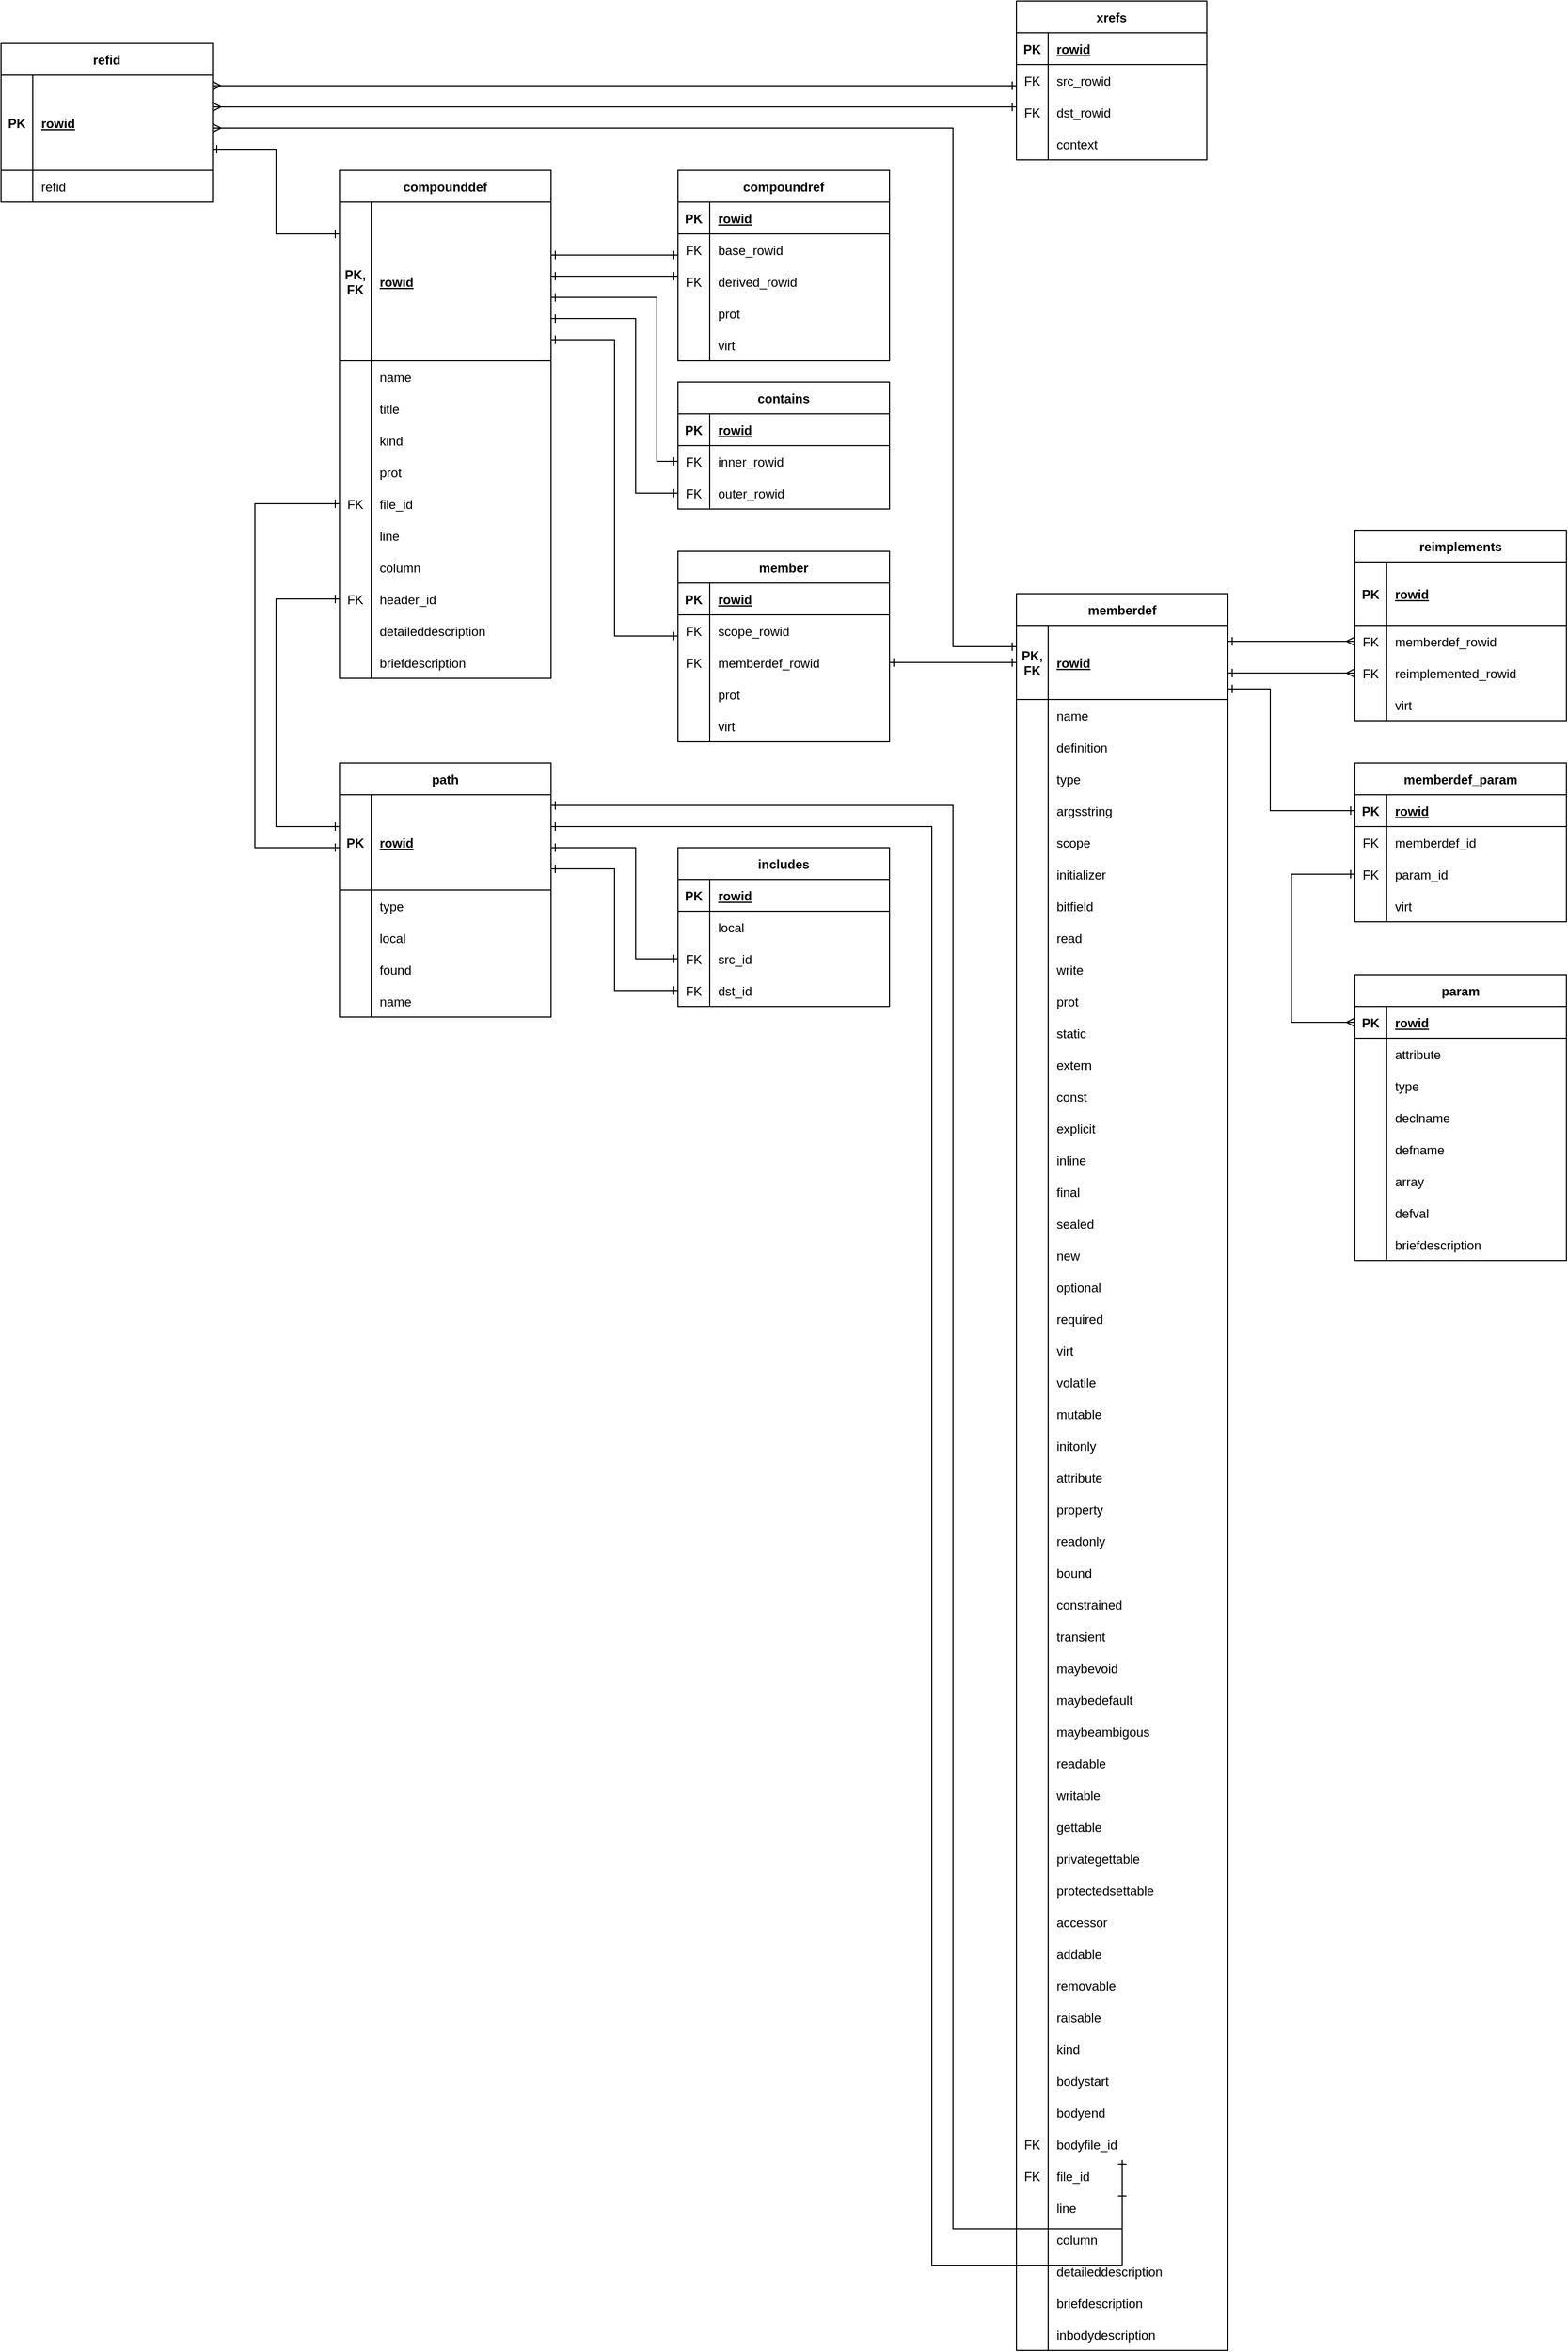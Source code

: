 <mxfile version="20.8.16" type="device"><diagram name="ページ1" id="1tKSxq9ZPUXr4V6wG3Bx"><mxGraphModel dx="2473" dy="854" grid="1" gridSize="10" guides="1" tooltips="1" connect="1" arrows="1" fold="1" page="1" pageScale="1" pageWidth="827" pageHeight="1169" math="0" shadow="0"><root><mxCell id="0"/><mxCell id="1" parent="0"/><mxCell id="4UoB-ozGO9AgDrJ9xC4V-1" value="compounddef" style="shape=table;startSize=30;container=1;collapsible=1;childLayout=tableLayout;fixedRows=1;rowLines=0;fontStyle=1;align=center;resizeLast=1;" parent="1" vertex="1"><mxGeometry x="120" y="360" width="200" height="480" as="geometry"/></mxCell><mxCell id="4UoB-ozGO9AgDrJ9xC4V-2" value="" style="shape=tableRow;horizontal=0;startSize=0;swimlaneHead=0;swimlaneBody=0;fillColor=none;collapsible=0;dropTarget=0;points=[[0,0.5],[1,0.5]];portConstraint=eastwest;top=0;left=0;right=0;bottom=1;" parent="4UoB-ozGO9AgDrJ9xC4V-1" vertex="1"><mxGeometry y="30" width="200" height="150" as="geometry"/></mxCell><mxCell id="4UoB-ozGO9AgDrJ9xC4V-3" value="PK,&#10;FK" style="shape=partialRectangle;connectable=0;fillColor=none;top=0;left=0;bottom=0;right=0;fontStyle=1;overflow=hidden;" parent="4UoB-ozGO9AgDrJ9xC4V-2" vertex="1"><mxGeometry width="30" height="150" as="geometry"><mxRectangle width="30" height="150" as="alternateBounds"/></mxGeometry></mxCell><mxCell id="4UoB-ozGO9AgDrJ9xC4V-4" value="rowid" style="shape=partialRectangle;connectable=0;fillColor=none;top=0;left=0;bottom=0;right=0;align=left;spacingLeft=6;fontStyle=5;overflow=hidden;" parent="4UoB-ozGO9AgDrJ9xC4V-2" vertex="1"><mxGeometry x="30" width="170" height="150" as="geometry"><mxRectangle width="170" height="150" as="alternateBounds"/></mxGeometry></mxCell><mxCell id="4UoB-ozGO9AgDrJ9xC4V-5" value="" style="shape=tableRow;horizontal=0;startSize=0;swimlaneHead=0;swimlaneBody=0;fillColor=none;collapsible=0;dropTarget=0;points=[[0,0.5],[1,0.5]];portConstraint=eastwest;top=0;left=0;right=0;bottom=0;" parent="4UoB-ozGO9AgDrJ9xC4V-1" vertex="1"><mxGeometry y="180" width="200" height="30" as="geometry"/></mxCell><mxCell id="4UoB-ozGO9AgDrJ9xC4V-6" value="" style="shape=partialRectangle;connectable=0;fillColor=none;top=0;left=0;bottom=0;right=0;editable=1;overflow=hidden;" parent="4UoB-ozGO9AgDrJ9xC4V-5" vertex="1"><mxGeometry width="30" height="30" as="geometry"><mxRectangle width="30" height="30" as="alternateBounds"/></mxGeometry></mxCell><mxCell id="4UoB-ozGO9AgDrJ9xC4V-7" value="name" style="shape=partialRectangle;connectable=0;fillColor=none;top=0;left=0;bottom=0;right=0;align=left;spacingLeft=6;overflow=hidden;" parent="4UoB-ozGO9AgDrJ9xC4V-5" vertex="1"><mxGeometry x="30" width="170" height="30" as="geometry"><mxRectangle width="170" height="30" as="alternateBounds"/></mxGeometry></mxCell><mxCell id="4UoB-ozGO9AgDrJ9xC4V-8" value="" style="shape=tableRow;horizontal=0;startSize=0;swimlaneHead=0;swimlaneBody=0;fillColor=none;collapsible=0;dropTarget=0;points=[[0,0.5],[1,0.5]];portConstraint=eastwest;top=0;left=0;right=0;bottom=0;" parent="4UoB-ozGO9AgDrJ9xC4V-1" vertex="1"><mxGeometry y="210" width="200" height="30" as="geometry"/></mxCell><mxCell id="4UoB-ozGO9AgDrJ9xC4V-9" value="" style="shape=partialRectangle;connectable=0;fillColor=none;top=0;left=0;bottom=0;right=0;editable=1;overflow=hidden;" parent="4UoB-ozGO9AgDrJ9xC4V-8" vertex="1"><mxGeometry width="30" height="30" as="geometry"><mxRectangle width="30" height="30" as="alternateBounds"/></mxGeometry></mxCell><mxCell id="4UoB-ozGO9AgDrJ9xC4V-10" value="title" style="shape=partialRectangle;connectable=0;fillColor=none;top=0;left=0;bottom=0;right=0;align=left;spacingLeft=6;overflow=hidden;" parent="4UoB-ozGO9AgDrJ9xC4V-8" vertex="1"><mxGeometry x="30" width="170" height="30" as="geometry"><mxRectangle width="170" height="30" as="alternateBounds"/></mxGeometry></mxCell><mxCell id="4UoB-ozGO9AgDrJ9xC4V-11" value="" style="shape=tableRow;horizontal=0;startSize=0;swimlaneHead=0;swimlaneBody=0;fillColor=none;collapsible=0;dropTarget=0;points=[[0,0.5],[1,0.5]];portConstraint=eastwest;top=0;left=0;right=0;bottom=0;" parent="4UoB-ozGO9AgDrJ9xC4V-1" vertex="1"><mxGeometry y="240" width="200" height="30" as="geometry"/></mxCell><mxCell id="4UoB-ozGO9AgDrJ9xC4V-12" value="" style="shape=partialRectangle;connectable=0;fillColor=none;top=0;left=0;bottom=0;right=0;editable=1;overflow=hidden;" parent="4UoB-ozGO9AgDrJ9xC4V-11" vertex="1"><mxGeometry width="30" height="30" as="geometry"><mxRectangle width="30" height="30" as="alternateBounds"/></mxGeometry></mxCell><mxCell id="4UoB-ozGO9AgDrJ9xC4V-13" value="kind" style="shape=partialRectangle;connectable=0;fillColor=none;top=0;left=0;bottom=0;right=0;align=left;spacingLeft=6;overflow=hidden;" parent="4UoB-ozGO9AgDrJ9xC4V-11" vertex="1"><mxGeometry x="30" width="170" height="30" as="geometry"><mxRectangle width="170" height="30" as="alternateBounds"/></mxGeometry></mxCell><mxCell id="4UoB-ozGO9AgDrJ9xC4V-14" value="" style="shape=tableRow;horizontal=0;startSize=0;swimlaneHead=0;swimlaneBody=0;fillColor=none;collapsible=0;dropTarget=0;points=[[0,0.5],[1,0.5]];portConstraint=eastwest;top=0;left=0;right=0;bottom=0;" parent="4UoB-ozGO9AgDrJ9xC4V-1" vertex="1"><mxGeometry y="270" width="200" height="30" as="geometry"/></mxCell><mxCell id="4UoB-ozGO9AgDrJ9xC4V-15" value="" style="shape=partialRectangle;connectable=0;fillColor=none;top=0;left=0;bottom=0;right=0;editable=1;overflow=hidden;" parent="4UoB-ozGO9AgDrJ9xC4V-14" vertex="1"><mxGeometry width="30" height="30" as="geometry"><mxRectangle width="30" height="30" as="alternateBounds"/></mxGeometry></mxCell><mxCell id="4UoB-ozGO9AgDrJ9xC4V-16" value="prot" style="shape=partialRectangle;connectable=0;fillColor=none;top=0;left=0;bottom=0;right=0;align=left;spacingLeft=6;overflow=hidden;" parent="4UoB-ozGO9AgDrJ9xC4V-14" vertex="1"><mxGeometry x="30" width="170" height="30" as="geometry"><mxRectangle width="170" height="30" as="alternateBounds"/></mxGeometry></mxCell><mxCell id="4UoB-ozGO9AgDrJ9xC4V-18" value="" style="shape=tableRow;horizontal=0;startSize=0;swimlaneHead=0;swimlaneBody=0;fillColor=none;collapsible=0;dropTarget=0;points=[[0,0.5],[1,0.5]];portConstraint=eastwest;top=0;left=0;right=0;bottom=0;" parent="4UoB-ozGO9AgDrJ9xC4V-1" vertex="1"><mxGeometry y="300" width="200" height="30" as="geometry"/></mxCell><mxCell id="4UoB-ozGO9AgDrJ9xC4V-19" value="FK" style="shape=partialRectangle;connectable=0;fillColor=none;top=0;left=0;bottom=0;right=0;editable=1;overflow=hidden;" parent="4UoB-ozGO9AgDrJ9xC4V-18" vertex="1"><mxGeometry width="30" height="30" as="geometry"><mxRectangle width="30" height="30" as="alternateBounds"/></mxGeometry></mxCell><mxCell id="4UoB-ozGO9AgDrJ9xC4V-20" value="file_id" style="shape=partialRectangle;connectable=0;fillColor=none;top=0;left=0;bottom=0;right=0;align=left;spacingLeft=6;overflow=hidden;" parent="4UoB-ozGO9AgDrJ9xC4V-18" vertex="1"><mxGeometry x="30" width="170" height="30" as="geometry"><mxRectangle width="170" height="30" as="alternateBounds"/></mxGeometry></mxCell><mxCell id="4UoB-ozGO9AgDrJ9xC4V-22" value="" style="shape=tableRow;horizontal=0;startSize=0;swimlaneHead=0;swimlaneBody=0;fillColor=none;collapsible=0;dropTarget=0;points=[[0,0.5],[1,0.5]];portConstraint=eastwest;top=0;left=0;right=0;bottom=0;" parent="4UoB-ozGO9AgDrJ9xC4V-1" vertex="1"><mxGeometry y="330" width="200" height="30" as="geometry"/></mxCell><mxCell id="4UoB-ozGO9AgDrJ9xC4V-23" value="" style="shape=partialRectangle;connectable=0;fillColor=none;top=0;left=0;bottom=0;right=0;editable=1;overflow=hidden;" parent="4UoB-ozGO9AgDrJ9xC4V-22" vertex="1"><mxGeometry width="30" height="30" as="geometry"><mxRectangle width="30" height="30" as="alternateBounds"/></mxGeometry></mxCell><mxCell id="4UoB-ozGO9AgDrJ9xC4V-24" value="line" style="shape=partialRectangle;connectable=0;fillColor=none;top=0;left=0;bottom=0;right=0;align=left;spacingLeft=6;overflow=hidden;" parent="4UoB-ozGO9AgDrJ9xC4V-22" vertex="1"><mxGeometry x="30" width="170" height="30" as="geometry"><mxRectangle width="170" height="30" as="alternateBounds"/></mxGeometry></mxCell><mxCell id="4UoB-ozGO9AgDrJ9xC4V-30" value="" style="shape=tableRow;horizontal=0;startSize=0;swimlaneHead=0;swimlaneBody=0;fillColor=none;collapsible=0;dropTarget=0;points=[[0,0.5],[1,0.5]];portConstraint=eastwest;top=0;left=0;right=0;bottom=0;" parent="4UoB-ozGO9AgDrJ9xC4V-1" vertex="1"><mxGeometry y="360" width="200" height="30" as="geometry"/></mxCell><mxCell id="4UoB-ozGO9AgDrJ9xC4V-31" value="" style="shape=partialRectangle;connectable=0;fillColor=none;top=0;left=0;bottom=0;right=0;editable=1;overflow=hidden;" parent="4UoB-ozGO9AgDrJ9xC4V-30" vertex="1"><mxGeometry width="30" height="30" as="geometry"><mxRectangle width="30" height="30" as="alternateBounds"/></mxGeometry></mxCell><mxCell id="4UoB-ozGO9AgDrJ9xC4V-32" value="column" style="shape=partialRectangle;connectable=0;fillColor=none;top=0;left=0;bottom=0;right=0;align=left;spacingLeft=6;overflow=hidden;" parent="4UoB-ozGO9AgDrJ9xC4V-30" vertex="1"><mxGeometry x="30" width="170" height="30" as="geometry"><mxRectangle width="170" height="30" as="alternateBounds"/></mxGeometry></mxCell><mxCell id="4UoB-ozGO9AgDrJ9xC4V-34" value="" style="shape=tableRow;horizontal=0;startSize=0;swimlaneHead=0;swimlaneBody=0;fillColor=none;collapsible=0;dropTarget=0;points=[[0,0.5],[1,0.5]];portConstraint=eastwest;top=0;left=0;right=0;bottom=0;" parent="4UoB-ozGO9AgDrJ9xC4V-1" vertex="1"><mxGeometry y="390" width="200" height="30" as="geometry"/></mxCell><mxCell id="4UoB-ozGO9AgDrJ9xC4V-35" value="FK" style="shape=partialRectangle;connectable=0;fillColor=none;top=0;left=0;bottom=0;right=0;editable=1;overflow=hidden;" parent="4UoB-ozGO9AgDrJ9xC4V-34" vertex="1"><mxGeometry width="30" height="30" as="geometry"><mxRectangle width="30" height="30" as="alternateBounds"/></mxGeometry></mxCell><mxCell id="4UoB-ozGO9AgDrJ9xC4V-36" value="header_id" style="shape=partialRectangle;connectable=0;fillColor=none;top=0;left=0;bottom=0;right=0;align=left;spacingLeft=6;overflow=hidden;" parent="4UoB-ozGO9AgDrJ9xC4V-34" vertex="1"><mxGeometry x="30" width="170" height="30" as="geometry"><mxRectangle width="170" height="30" as="alternateBounds"/></mxGeometry></mxCell><mxCell id="4UoB-ozGO9AgDrJ9xC4V-42" value="" style="shape=tableRow;horizontal=0;startSize=0;swimlaneHead=0;swimlaneBody=0;fillColor=none;collapsible=0;dropTarget=0;points=[[0,0.5],[1,0.5]];portConstraint=eastwest;top=0;left=0;right=0;bottom=0;" parent="4UoB-ozGO9AgDrJ9xC4V-1" vertex="1"><mxGeometry y="420" width="200" height="30" as="geometry"/></mxCell><mxCell id="4UoB-ozGO9AgDrJ9xC4V-43" value="" style="shape=partialRectangle;connectable=0;fillColor=none;top=0;left=0;bottom=0;right=0;editable=1;overflow=hidden;" parent="4UoB-ozGO9AgDrJ9xC4V-42" vertex="1"><mxGeometry width="30" height="30" as="geometry"><mxRectangle width="30" height="30" as="alternateBounds"/></mxGeometry></mxCell><mxCell id="4UoB-ozGO9AgDrJ9xC4V-44" value="detaileddescription" style="shape=partialRectangle;connectable=0;fillColor=none;top=0;left=0;bottom=0;right=0;align=left;spacingLeft=6;overflow=hidden;" parent="4UoB-ozGO9AgDrJ9xC4V-42" vertex="1"><mxGeometry x="30" width="170" height="30" as="geometry"><mxRectangle width="170" height="30" as="alternateBounds"/></mxGeometry></mxCell><mxCell id="4UoB-ozGO9AgDrJ9xC4V-38" value="" style="shape=tableRow;horizontal=0;startSize=0;swimlaneHead=0;swimlaneBody=0;fillColor=none;collapsible=0;dropTarget=0;points=[[0,0.5],[1,0.5]];portConstraint=eastwest;top=0;left=0;right=0;bottom=0;" parent="4UoB-ozGO9AgDrJ9xC4V-1" vertex="1"><mxGeometry y="450" width="200" height="30" as="geometry"/></mxCell><mxCell id="4UoB-ozGO9AgDrJ9xC4V-39" value="" style="shape=partialRectangle;connectable=0;fillColor=none;top=0;left=0;bottom=0;right=0;editable=1;overflow=hidden;" parent="4UoB-ozGO9AgDrJ9xC4V-38" vertex="1"><mxGeometry width="30" height="30" as="geometry"><mxRectangle width="30" height="30" as="alternateBounds"/></mxGeometry></mxCell><mxCell id="4UoB-ozGO9AgDrJ9xC4V-40" value="briefdescription" style="shape=partialRectangle;connectable=0;fillColor=none;top=0;left=0;bottom=0;right=0;align=left;spacingLeft=6;overflow=hidden;" parent="4UoB-ozGO9AgDrJ9xC4V-38" vertex="1"><mxGeometry x="30" width="170" height="30" as="geometry"><mxRectangle width="170" height="30" as="alternateBounds"/></mxGeometry></mxCell><mxCell id="4UoB-ozGO9AgDrJ9xC4V-45" value="path" style="shape=table;startSize=30;container=1;collapsible=1;childLayout=tableLayout;fixedRows=1;rowLines=0;fontStyle=1;align=center;resizeLast=1;" parent="1" vertex="1"><mxGeometry x="120" y="920" width="200" height="240" as="geometry"/></mxCell><mxCell id="4UoB-ozGO9AgDrJ9xC4V-46" value="" style="shape=tableRow;horizontal=0;startSize=0;swimlaneHead=0;swimlaneBody=0;fillColor=none;collapsible=0;dropTarget=0;points=[[0,0.5],[1,0.5]];portConstraint=eastwest;top=0;left=0;right=0;bottom=1;" parent="4UoB-ozGO9AgDrJ9xC4V-45" vertex="1"><mxGeometry y="30" width="200" height="90" as="geometry"/></mxCell><mxCell id="4UoB-ozGO9AgDrJ9xC4V-47" value="PK" style="shape=partialRectangle;connectable=0;fillColor=none;top=0;left=0;bottom=0;right=0;fontStyle=1;overflow=hidden;" parent="4UoB-ozGO9AgDrJ9xC4V-46" vertex="1"><mxGeometry width="30" height="90" as="geometry"><mxRectangle width="30" height="90" as="alternateBounds"/></mxGeometry></mxCell><mxCell id="4UoB-ozGO9AgDrJ9xC4V-48" value="rowid" style="shape=partialRectangle;connectable=0;fillColor=none;top=0;left=0;bottom=0;right=0;align=left;spacingLeft=6;fontStyle=5;overflow=hidden;" parent="4UoB-ozGO9AgDrJ9xC4V-46" vertex="1"><mxGeometry x="30" width="170" height="90" as="geometry"><mxRectangle width="170" height="90" as="alternateBounds"/></mxGeometry></mxCell><mxCell id="4UoB-ozGO9AgDrJ9xC4V-49" value="" style="shape=tableRow;horizontal=0;startSize=0;swimlaneHead=0;swimlaneBody=0;fillColor=none;collapsible=0;dropTarget=0;points=[[0,0.5],[1,0.5]];portConstraint=eastwest;top=0;left=0;right=0;bottom=0;" parent="4UoB-ozGO9AgDrJ9xC4V-45" vertex="1"><mxGeometry y="120" width="200" height="30" as="geometry"/></mxCell><mxCell id="4UoB-ozGO9AgDrJ9xC4V-50" value="" style="shape=partialRectangle;connectable=0;fillColor=none;top=0;left=0;bottom=0;right=0;editable=1;overflow=hidden;" parent="4UoB-ozGO9AgDrJ9xC4V-49" vertex="1"><mxGeometry width="30" height="30" as="geometry"><mxRectangle width="30" height="30" as="alternateBounds"/></mxGeometry></mxCell><mxCell id="4UoB-ozGO9AgDrJ9xC4V-51" value="type" style="shape=partialRectangle;connectable=0;fillColor=none;top=0;left=0;bottom=0;right=0;align=left;spacingLeft=6;overflow=hidden;" parent="4UoB-ozGO9AgDrJ9xC4V-49" vertex="1"><mxGeometry x="30" width="170" height="30" as="geometry"><mxRectangle width="170" height="30" as="alternateBounds"/></mxGeometry></mxCell><mxCell id="4UoB-ozGO9AgDrJ9xC4V-52" value="" style="shape=tableRow;horizontal=0;startSize=0;swimlaneHead=0;swimlaneBody=0;fillColor=none;collapsible=0;dropTarget=0;points=[[0,0.5],[1,0.5]];portConstraint=eastwest;top=0;left=0;right=0;bottom=0;" parent="4UoB-ozGO9AgDrJ9xC4V-45" vertex="1"><mxGeometry y="150" width="200" height="30" as="geometry"/></mxCell><mxCell id="4UoB-ozGO9AgDrJ9xC4V-53" value="" style="shape=partialRectangle;connectable=0;fillColor=none;top=0;left=0;bottom=0;right=0;editable=1;overflow=hidden;" parent="4UoB-ozGO9AgDrJ9xC4V-52" vertex="1"><mxGeometry width="30" height="30" as="geometry"><mxRectangle width="30" height="30" as="alternateBounds"/></mxGeometry></mxCell><mxCell id="4UoB-ozGO9AgDrJ9xC4V-54" value="local" style="shape=partialRectangle;connectable=0;fillColor=none;top=0;left=0;bottom=0;right=0;align=left;spacingLeft=6;overflow=hidden;" parent="4UoB-ozGO9AgDrJ9xC4V-52" vertex="1"><mxGeometry x="30" width="170" height="30" as="geometry"><mxRectangle width="170" height="30" as="alternateBounds"/></mxGeometry></mxCell><mxCell id="4UoB-ozGO9AgDrJ9xC4V-55" value="" style="shape=tableRow;horizontal=0;startSize=0;swimlaneHead=0;swimlaneBody=0;fillColor=none;collapsible=0;dropTarget=0;points=[[0,0.5],[1,0.5]];portConstraint=eastwest;top=0;left=0;right=0;bottom=0;" parent="4UoB-ozGO9AgDrJ9xC4V-45" vertex="1"><mxGeometry y="180" width="200" height="30" as="geometry"/></mxCell><mxCell id="4UoB-ozGO9AgDrJ9xC4V-56" value="" style="shape=partialRectangle;connectable=0;fillColor=none;top=0;left=0;bottom=0;right=0;editable=1;overflow=hidden;" parent="4UoB-ozGO9AgDrJ9xC4V-55" vertex="1"><mxGeometry width="30" height="30" as="geometry"><mxRectangle width="30" height="30" as="alternateBounds"/></mxGeometry></mxCell><mxCell id="4UoB-ozGO9AgDrJ9xC4V-57" value="found" style="shape=partialRectangle;connectable=0;fillColor=none;top=0;left=0;bottom=0;right=0;align=left;spacingLeft=6;overflow=hidden;" parent="4UoB-ozGO9AgDrJ9xC4V-55" vertex="1"><mxGeometry x="30" width="170" height="30" as="geometry"><mxRectangle width="170" height="30" as="alternateBounds"/></mxGeometry></mxCell><mxCell id="4UoB-ozGO9AgDrJ9xC4V-59" value="" style="shape=tableRow;horizontal=0;startSize=0;swimlaneHead=0;swimlaneBody=0;fillColor=none;collapsible=0;dropTarget=0;points=[[0,0.5],[1,0.5]];portConstraint=eastwest;top=0;left=0;right=0;bottom=0;" parent="4UoB-ozGO9AgDrJ9xC4V-45" vertex="1"><mxGeometry y="210" width="200" height="30" as="geometry"/></mxCell><mxCell id="4UoB-ozGO9AgDrJ9xC4V-60" value="" style="shape=partialRectangle;connectable=0;fillColor=none;top=0;left=0;bottom=0;right=0;editable=1;overflow=hidden;" parent="4UoB-ozGO9AgDrJ9xC4V-59" vertex="1"><mxGeometry width="30" height="30" as="geometry"><mxRectangle width="30" height="30" as="alternateBounds"/></mxGeometry></mxCell><mxCell id="4UoB-ozGO9AgDrJ9xC4V-61" value="name" style="shape=partialRectangle;connectable=0;fillColor=none;top=0;left=0;bottom=0;right=0;align=left;spacingLeft=6;overflow=hidden;" parent="4UoB-ozGO9AgDrJ9xC4V-59" vertex="1"><mxGeometry x="30" width="170" height="30" as="geometry"><mxRectangle width="170" height="30" as="alternateBounds"/></mxGeometry></mxCell><mxCell id="4UoB-ozGO9AgDrJ9xC4V-63" style="edgeStyle=orthogonalEdgeStyle;rounded=0;orthogonalLoop=1;jettySize=auto;html=1;endArrow=ERone;endFill=0;startArrow=ERone;startFill=0;" parent="1" source="4UoB-ozGO9AgDrJ9xC4V-46" target="4UoB-ozGO9AgDrJ9xC4V-18" edge="1"><mxGeometry relative="1" as="geometry"><Array as="points"><mxPoint x="40" y="1000"/><mxPoint x="40" y="675"/></Array></mxGeometry></mxCell><mxCell id="4UoB-ozGO9AgDrJ9xC4V-64" style="edgeStyle=orthogonalEdgeStyle;rounded=0;orthogonalLoop=1;jettySize=auto;html=1;startArrow=ERone;startFill=0;endArrow=ERone;endFill=0;" parent="1" source="4UoB-ozGO9AgDrJ9xC4V-34" target="4UoB-ozGO9AgDrJ9xC4V-46" edge="1"><mxGeometry relative="1" as="geometry"><Array as="points"><mxPoint x="60" y="765"/><mxPoint x="60" y="980"/></Array></mxGeometry></mxCell><mxCell id="4UoB-ozGO9AgDrJ9xC4V-78" value="refid" style="shape=table;startSize=30;container=1;collapsible=1;childLayout=tableLayout;fixedRows=1;rowLines=0;fontStyle=1;align=center;resizeLast=1;" parent="1" vertex="1"><mxGeometry x="-200" y="240" width="200" height="150" as="geometry"/></mxCell><mxCell id="4UoB-ozGO9AgDrJ9xC4V-79" value="" style="shape=tableRow;horizontal=0;startSize=0;swimlaneHead=0;swimlaneBody=0;fillColor=none;collapsible=0;dropTarget=0;points=[[0,0.5],[1,0.5]];portConstraint=eastwest;top=0;left=0;right=0;bottom=1;" parent="4UoB-ozGO9AgDrJ9xC4V-78" vertex="1"><mxGeometry y="30" width="200" height="90" as="geometry"/></mxCell><mxCell id="4UoB-ozGO9AgDrJ9xC4V-80" value="PK" style="shape=partialRectangle;connectable=0;fillColor=none;top=0;left=0;bottom=0;right=0;fontStyle=1;overflow=hidden;" parent="4UoB-ozGO9AgDrJ9xC4V-79" vertex="1"><mxGeometry width="30" height="90" as="geometry"><mxRectangle width="30" height="90" as="alternateBounds"/></mxGeometry></mxCell><mxCell id="4UoB-ozGO9AgDrJ9xC4V-81" value="rowid" style="shape=partialRectangle;connectable=0;fillColor=none;top=0;left=0;bottom=0;right=0;align=left;spacingLeft=6;fontStyle=5;overflow=hidden;" parent="4UoB-ozGO9AgDrJ9xC4V-79" vertex="1"><mxGeometry x="30" width="170" height="90" as="geometry"><mxRectangle width="170" height="90" as="alternateBounds"/></mxGeometry></mxCell><mxCell id="4UoB-ozGO9AgDrJ9xC4V-88" value="" style="shape=tableRow;horizontal=0;startSize=0;swimlaneHead=0;swimlaneBody=0;fillColor=none;collapsible=0;dropTarget=0;points=[[0,0.5],[1,0.5]];portConstraint=eastwest;top=0;left=0;right=0;bottom=0;" parent="4UoB-ozGO9AgDrJ9xC4V-78" vertex="1"><mxGeometry y="120" width="200" height="30" as="geometry"/></mxCell><mxCell id="4UoB-ozGO9AgDrJ9xC4V-89" value="" style="shape=partialRectangle;connectable=0;fillColor=none;top=0;left=0;bottom=0;right=0;editable=1;overflow=hidden;" parent="4UoB-ozGO9AgDrJ9xC4V-88" vertex="1"><mxGeometry width="30" height="30" as="geometry"><mxRectangle width="30" height="30" as="alternateBounds"/></mxGeometry></mxCell><mxCell id="4UoB-ozGO9AgDrJ9xC4V-90" value="refid" style="shape=partialRectangle;connectable=0;fillColor=none;top=0;left=0;bottom=0;right=0;align=left;spacingLeft=6;overflow=hidden;" parent="4UoB-ozGO9AgDrJ9xC4V-88" vertex="1"><mxGeometry x="30" width="170" height="30" as="geometry"><mxRectangle width="170" height="30" as="alternateBounds"/></mxGeometry></mxCell><mxCell id="4UoB-ozGO9AgDrJ9xC4V-91" style="edgeStyle=orthogonalEdgeStyle;rounded=0;orthogonalLoop=1;jettySize=auto;html=1;startArrow=ERone;startFill=0;endArrow=ERone;endFill=0;" parent="1" source="4UoB-ozGO9AgDrJ9xC4V-2" target="4UoB-ozGO9AgDrJ9xC4V-79" edge="1"><mxGeometry relative="1" as="geometry"><Array as="points"><mxPoint x="60" y="420"/><mxPoint x="60" y="340"/></Array></mxGeometry></mxCell><mxCell id="4UoB-ozGO9AgDrJ9xC4V-92" value="compoundref" style="shape=table;startSize=30;container=1;collapsible=1;childLayout=tableLayout;fixedRows=1;rowLines=0;fontStyle=1;align=center;resizeLast=1;" parent="1" vertex="1"><mxGeometry x="440" y="360" width="200" height="180" as="geometry"/></mxCell><mxCell id="4UoB-ozGO9AgDrJ9xC4V-93" value="" style="shape=tableRow;horizontal=0;startSize=0;swimlaneHead=0;swimlaneBody=0;fillColor=none;collapsible=0;dropTarget=0;points=[[0,0.5],[1,0.5]];portConstraint=eastwest;top=0;left=0;right=0;bottom=1;" parent="4UoB-ozGO9AgDrJ9xC4V-92" vertex="1"><mxGeometry y="30" width="200" height="30" as="geometry"/></mxCell><mxCell id="4UoB-ozGO9AgDrJ9xC4V-94" value="PK" style="shape=partialRectangle;connectable=0;fillColor=none;top=0;left=0;bottom=0;right=0;fontStyle=1;overflow=hidden;" parent="4UoB-ozGO9AgDrJ9xC4V-93" vertex="1"><mxGeometry width="30" height="30" as="geometry"><mxRectangle width="30" height="30" as="alternateBounds"/></mxGeometry></mxCell><mxCell id="4UoB-ozGO9AgDrJ9xC4V-95" value="rowid" style="shape=partialRectangle;connectable=0;fillColor=none;top=0;left=0;bottom=0;right=0;align=left;spacingLeft=6;fontStyle=5;overflow=hidden;" parent="4UoB-ozGO9AgDrJ9xC4V-93" vertex="1"><mxGeometry x="30" width="170" height="30" as="geometry"><mxRectangle width="170" height="30" as="alternateBounds"/></mxGeometry></mxCell><mxCell id="4UoB-ozGO9AgDrJ9xC4V-96" value="" style="shape=tableRow;horizontal=0;startSize=0;swimlaneHead=0;swimlaneBody=0;fillColor=none;collapsible=0;dropTarget=0;points=[[0,0.5],[1,0.5]];portConstraint=eastwest;top=0;left=0;right=0;bottom=0;" parent="4UoB-ozGO9AgDrJ9xC4V-92" vertex="1"><mxGeometry y="60" width="200" height="30" as="geometry"/></mxCell><mxCell id="4UoB-ozGO9AgDrJ9xC4V-97" value="FK" style="shape=partialRectangle;connectable=0;fillColor=none;top=0;left=0;bottom=0;right=0;editable=1;overflow=hidden;" parent="4UoB-ozGO9AgDrJ9xC4V-96" vertex="1"><mxGeometry width="30" height="30" as="geometry"><mxRectangle width="30" height="30" as="alternateBounds"/></mxGeometry></mxCell><mxCell id="4UoB-ozGO9AgDrJ9xC4V-98" value="base_rowid" style="shape=partialRectangle;connectable=0;fillColor=none;top=0;left=0;bottom=0;right=0;align=left;spacingLeft=6;overflow=hidden;" parent="4UoB-ozGO9AgDrJ9xC4V-96" vertex="1"><mxGeometry x="30" width="170" height="30" as="geometry"><mxRectangle width="170" height="30" as="alternateBounds"/></mxGeometry></mxCell><mxCell id="4UoB-ozGO9AgDrJ9xC4V-99" value="" style="shape=tableRow;horizontal=0;startSize=0;swimlaneHead=0;swimlaneBody=0;fillColor=none;collapsible=0;dropTarget=0;points=[[0,0.5],[1,0.5]];portConstraint=eastwest;top=0;left=0;right=0;bottom=0;" parent="4UoB-ozGO9AgDrJ9xC4V-92" vertex="1"><mxGeometry y="90" width="200" height="30" as="geometry"/></mxCell><mxCell id="4UoB-ozGO9AgDrJ9xC4V-100" value="FK" style="shape=partialRectangle;connectable=0;fillColor=none;top=0;left=0;bottom=0;right=0;editable=1;overflow=hidden;" parent="4UoB-ozGO9AgDrJ9xC4V-99" vertex="1"><mxGeometry width="30" height="30" as="geometry"><mxRectangle width="30" height="30" as="alternateBounds"/></mxGeometry></mxCell><mxCell id="4UoB-ozGO9AgDrJ9xC4V-101" value="derived_rowid" style="shape=partialRectangle;connectable=0;fillColor=none;top=0;left=0;bottom=0;right=0;align=left;spacingLeft=6;overflow=hidden;" parent="4UoB-ozGO9AgDrJ9xC4V-99" vertex="1"><mxGeometry x="30" width="170" height="30" as="geometry"><mxRectangle width="170" height="30" as="alternateBounds"/></mxGeometry></mxCell><mxCell id="4UoB-ozGO9AgDrJ9xC4V-102" value="" style="shape=tableRow;horizontal=0;startSize=0;swimlaneHead=0;swimlaneBody=0;fillColor=none;collapsible=0;dropTarget=0;points=[[0,0.5],[1,0.5]];portConstraint=eastwest;top=0;left=0;right=0;bottom=0;" parent="4UoB-ozGO9AgDrJ9xC4V-92" vertex="1"><mxGeometry y="120" width="200" height="30" as="geometry"/></mxCell><mxCell id="4UoB-ozGO9AgDrJ9xC4V-103" value="" style="shape=partialRectangle;connectable=0;fillColor=none;top=0;left=0;bottom=0;right=0;editable=1;overflow=hidden;" parent="4UoB-ozGO9AgDrJ9xC4V-102" vertex="1"><mxGeometry width="30" height="30" as="geometry"><mxRectangle width="30" height="30" as="alternateBounds"/></mxGeometry></mxCell><mxCell id="4UoB-ozGO9AgDrJ9xC4V-104" value="prot" style="shape=partialRectangle;connectable=0;fillColor=none;top=0;left=0;bottom=0;right=0;align=left;spacingLeft=6;overflow=hidden;" parent="4UoB-ozGO9AgDrJ9xC4V-102" vertex="1"><mxGeometry x="30" width="170" height="30" as="geometry"><mxRectangle width="170" height="30" as="alternateBounds"/></mxGeometry></mxCell><mxCell id="4UoB-ozGO9AgDrJ9xC4V-105" value="" style="shape=tableRow;horizontal=0;startSize=0;swimlaneHead=0;swimlaneBody=0;fillColor=none;collapsible=0;dropTarget=0;points=[[0,0.5],[1,0.5]];portConstraint=eastwest;top=0;left=0;right=0;bottom=0;" parent="4UoB-ozGO9AgDrJ9xC4V-92" vertex="1"><mxGeometry y="150" width="200" height="30" as="geometry"/></mxCell><mxCell id="4UoB-ozGO9AgDrJ9xC4V-106" value="" style="shape=partialRectangle;connectable=0;fillColor=none;top=0;left=0;bottom=0;right=0;editable=1;overflow=hidden;" parent="4UoB-ozGO9AgDrJ9xC4V-105" vertex="1"><mxGeometry width="30" height="30" as="geometry"><mxRectangle width="30" height="30" as="alternateBounds"/></mxGeometry></mxCell><mxCell id="4UoB-ozGO9AgDrJ9xC4V-107" value="virt" style="shape=partialRectangle;connectable=0;fillColor=none;top=0;left=0;bottom=0;right=0;align=left;spacingLeft=6;overflow=hidden;" parent="4UoB-ozGO9AgDrJ9xC4V-105" vertex="1"><mxGeometry x="30" width="170" height="30" as="geometry"><mxRectangle width="170" height="30" as="alternateBounds"/></mxGeometry></mxCell><mxCell id="4UoB-ozGO9AgDrJ9xC4V-126" style="edgeStyle=orthogonalEdgeStyle;rounded=0;orthogonalLoop=1;jettySize=auto;html=1;startArrow=ERone;startFill=0;endArrow=ERone;endFill=0;" parent="1" source="4UoB-ozGO9AgDrJ9xC4V-96" target="4UoB-ozGO9AgDrJ9xC4V-2" edge="1"><mxGeometry relative="1" as="geometry"><Array as="points"><mxPoint x="380" y="440"/><mxPoint x="380" y="440"/></Array></mxGeometry></mxCell><mxCell id="4UoB-ozGO9AgDrJ9xC4V-127" style="edgeStyle=orthogonalEdgeStyle;rounded=0;orthogonalLoop=1;jettySize=auto;html=1;startArrow=ERone;startFill=0;endArrow=ERone;endFill=0;" parent="1" source="4UoB-ozGO9AgDrJ9xC4V-99" target="4UoB-ozGO9AgDrJ9xC4V-2" edge="1"><mxGeometry relative="1" as="geometry"><Array as="points"><mxPoint x="390" y="460"/><mxPoint x="390" y="460"/></Array></mxGeometry></mxCell><mxCell id="4UoB-ozGO9AgDrJ9xC4V-128" value="contains" style="shape=table;startSize=30;container=1;collapsible=1;childLayout=tableLayout;fixedRows=1;rowLines=0;fontStyle=1;align=center;resizeLast=1;" parent="1" vertex="1"><mxGeometry x="440" y="560" width="200" height="120" as="geometry"/></mxCell><mxCell id="4UoB-ozGO9AgDrJ9xC4V-129" value="" style="shape=tableRow;horizontal=0;startSize=0;swimlaneHead=0;swimlaneBody=0;fillColor=none;collapsible=0;dropTarget=0;points=[[0,0.5],[1,0.5]];portConstraint=eastwest;top=0;left=0;right=0;bottom=1;" parent="4UoB-ozGO9AgDrJ9xC4V-128" vertex="1"><mxGeometry y="30" width="200" height="30" as="geometry"/></mxCell><mxCell id="4UoB-ozGO9AgDrJ9xC4V-130" value="PK" style="shape=partialRectangle;connectable=0;fillColor=none;top=0;left=0;bottom=0;right=0;fontStyle=1;overflow=hidden;" parent="4UoB-ozGO9AgDrJ9xC4V-129" vertex="1"><mxGeometry width="30" height="30" as="geometry"><mxRectangle width="30" height="30" as="alternateBounds"/></mxGeometry></mxCell><mxCell id="4UoB-ozGO9AgDrJ9xC4V-131" value="rowid" style="shape=partialRectangle;connectable=0;fillColor=none;top=0;left=0;bottom=0;right=0;align=left;spacingLeft=6;fontStyle=5;overflow=hidden;" parent="4UoB-ozGO9AgDrJ9xC4V-129" vertex="1"><mxGeometry x="30" width="170" height="30" as="geometry"><mxRectangle width="170" height="30" as="alternateBounds"/></mxGeometry></mxCell><mxCell id="4UoB-ozGO9AgDrJ9xC4V-132" value="" style="shape=tableRow;horizontal=0;startSize=0;swimlaneHead=0;swimlaneBody=0;fillColor=none;collapsible=0;dropTarget=0;points=[[0,0.5],[1,0.5]];portConstraint=eastwest;top=0;left=0;right=0;bottom=0;" parent="4UoB-ozGO9AgDrJ9xC4V-128" vertex="1"><mxGeometry y="60" width="200" height="30" as="geometry"/></mxCell><mxCell id="4UoB-ozGO9AgDrJ9xC4V-133" value="FK" style="shape=partialRectangle;connectable=0;fillColor=none;top=0;left=0;bottom=0;right=0;editable=1;overflow=hidden;" parent="4UoB-ozGO9AgDrJ9xC4V-132" vertex="1"><mxGeometry width="30" height="30" as="geometry"><mxRectangle width="30" height="30" as="alternateBounds"/></mxGeometry></mxCell><mxCell id="4UoB-ozGO9AgDrJ9xC4V-134" value="inner_rowid" style="shape=partialRectangle;connectable=0;fillColor=none;top=0;left=0;bottom=0;right=0;align=left;spacingLeft=6;overflow=hidden;" parent="4UoB-ozGO9AgDrJ9xC4V-132" vertex="1"><mxGeometry x="30" width="170" height="30" as="geometry"><mxRectangle width="170" height="30" as="alternateBounds"/></mxGeometry></mxCell><mxCell id="4UoB-ozGO9AgDrJ9xC4V-135" value="" style="shape=tableRow;horizontal=0;startSize=0;swimlaneHead=0;swimlaneBody=0;fillColor=none;collapsible=0;dropTarget=0;points=[[0,0.5],[1,0.5]];portConstraint=eastwest;top=0;left=0;right=0;bottom=0;" parent="4UoB-ozGO9AgDrJ9xC4V-128" vertex="1"><mxGeometry y="90" width="200" height="30" as="geometry"/></mxCell><mxCell id="4UoB-ozGO9AgDrJ9xC4V-136" value="FK" style="shape=partialRectangle;connectable=0;fillColor=none;top=0;left=0;bottom=0;right=0;editable=1;overflow=hidden;" parent="4UoB-ozGO9AgDrJ9xC4V-135" vertex="1"><mxGeometry width="30" height="30" as="geometry"><mxRectangle width="30" height="30" as="alternateBounds"/></mxGeometry></mxCell><mxCell id="4UoB-ozGO9AgDrJ9xC4V-137" value="outer_rowid" style="shape=partialRectangle;connectable=0;fillColor=none;top=0;left=0;bottom=0;right=0;align=left;spacingLeft=6;overflow=hidden;" parent="4UoB-ozGO9AgDrJ9xC4V-135" vertex="1"><mxGeometry x="30" width="170" height="30" as="geometry"><mxRectangle width="170" height="30" as="alternateBounds"/></mxGeometry></mxCell><mxCell id="4UoB-ozGO9AgDrJ9xC4V-144" style="edgeStyle=orthogonalEdgeStyle;rounded=0;orthogonalLoop=1;jettySize=auto;html=1;startArrow=ERone;startFill=0;endArrow=ERone;endFill=0;" parent="1" source="4UoB-ozGO9AgDrJ9xC4V-132" target="4UoB-ozGO9AgDrJ9xC4V-2" edge="1"><mxGeometry relative="1" as="geometry"><Array as="points"><mxPoint x="420" y="635"/><mxPoint x="420" y="480"/></Array></mxGeometry></mxCell><mxCell id="4UoB-ozGO9AgDrJ9xC4V-145" style="edgeStyle=orthogonalEdgeStyle;rounded=0;orthogonalLoop=1;jettySize=auto;html=1;startArrow=ERone;startFill=0;endArrow=ERone;endFill=0;" parent="1" source="4UoB-ozGO9AgDrJ9xC4V-135" target="4UoB-ozGO9AgDrJ9xC4V-2" edge="1"><mxGeometry relative="1" as="geometry"><Array as="points"><mxPoint x="400" y="665"/><mxPoint x="400" y="500"/></Array></mxGeometry></mxCell><mxCell id="4UoB-ozGO9AgDrJ9xC4V-146" value="includes" style="shape=table;startSize=30;container=1;collapsible=1;childLayout=tableLayout;fixedRows=1;rowLines=0;fontStyle=1;align=center;resizeLast=1;" parent="1" vertex="1"><mxGeometry x="440" y="1000" width="200" height="150" as="geometry"/></mxCell><mxCell id="4UoB-ozGO9AgDrJ9xC4V-147" value="" style="shape=tableRow;horizontal=0;startSize=0;swimlaneHead=0;swimlaneBody=0;fillColor=none;collapsible=0;dropTarget=0;points=[[0,0.5],[1,0.5]];portConstraint=eastwest;top=0;left=0;right=0;bottom=1;" parent="4UoB-ozGO9AgDrJ9xC4V-146" vertex="1"><mxGeometry y="30" width="200" height="30" as="geometry"/></mxCell><mxCell id="4UoB-ozGO9AgDrJ9xC4V-148" value="PK" style="shape=partialRectangle;connectable=0;fillColor=none;top=0;left=0;bottom=0;right=0;fontStyle=1;overflow=hidden;" parent="4UoB-ozGO9AgDrJ9xC4V-147" vertex="1"><mxGeometry width="30" height="30" as="geometry"><mxRectangle width="30" height="30" as="alternateBounds"/></mxGeometry></mxCell><mxCell id="4UoB-ozGO9AgDrJ9xC4V-149" value="rowid" style="shape=partialRectangle;connectable=0;fillColor=none;top=0;left=0;bottom=0;right=0;align=left;spacingLeft=6;fontStyle=5;overflow=hidden;" parent="4UoB-ozGO9AgDrJ9xC4V-147" vertex="1"><mxGeometry x="30" width="170" height="30" as="geometry"><mxRectangle width="170" height="30" as="alternateBounds"/></mxGeometry></mxCell><mxCell id="4UoB-ozGO9AgDrJ9xC4V-150" value="" style="shape=tableRow;horizontal=0;startSize=0;swimlaneHead=0;swimlaneBody=0;fillColor=none;collapsible=0;dropTarget=0;points=[[0,0.5],[1,0.5]];portConstraint=eastwest;top=0;left=0;right=0;bottom=0;" parent="4UoB-ozGO9AgDrJ9xC4V-146" vertex="1"><mxGeometry y="60" width="200" height="30" as="geometry"/></mxCell><mxCell id="4UoB-ozGO9AgDrJ9xC4V-151" value="" style="shape=partialRectangle;connectable=0;fillColor=none;top=0;left=0;bottom=0;right=0;editable=1;overflow=hidden;" parent="4UoB-ozGO9AgDrJ9xC4V-150" vertex="1"><mxGeometry width="30" height="30" as="geometry"><mxRectangle width="30" height="30" as="alternateBounds"/></mxGeometry></mxCell><mxCell id="4UoB-ozGO9AgDrJ9xC4V-152" value="local" style="shape=partialRectangle;connectable=0;fillColor=none;top=0;left=0;bottom=0;right=0;align=left;spacingLeft=6;overflow=hidden;" parent="4UoB-ozGO9AgDrJ9xC4V-150" vertex="1"><mxGeometry x="30" width="170" height="30" as="geometry"><mxRectangle width="170" height="30" as="alternateBounds"/></mxGeometry></mxCell><mxCell id="4UoB-ozGO9AgDrJ9xC4V-153" value="" style="shape=tableRow;horizontal=0;startSize=0;swimlaneHead=0;swimlaneBody=0;fillColor=none;collapsible=0;dropTarget=0;points=[[0,0.5],[1,0.5]];portConstraint=eastwest;top=0;left=0;right=0;bottom=0;" parent="4UoB-ozGO9AgDrJ9xC4V-146" vertex="1"><mxGeometry y="90" width="200" height="30" as="geometry"/></mxCell><mxCell id="4UoB-ozGO9AgDrJ9xC4V-154" value="FK" style="shape=partialRectangle;connectable=0;fillColor=none;top=0;left=0;bottom=0;right=0;editable=1;overflow=hidden;" parent="4UoB-ozGO9AgDrJ9xC4V-153" vertex="1"><mxGeometry width="30" height="30" as="geometry"><mxRectangle width="30" height="30" as="alternateBounds"/></mxGeometry></mxCell><mxCell id="4UoB-ozGO9AgDrJ9xC4V-155" value="src_id" style="shape=partialRectangle;connectable=0;fillColor=none;top=0;left=0;bottom=0;right=0;align=left;spacingLeft=6;overflow=hidden;" parent="4UoB-ozGO9AgDrJ9xC4V-153" vertex="1"><mxGeometry x="30" width="170" height="30" as="geometry"><mxRectangle width="170" height="30" as="alternateBounds"/></mxGeometry></mxCell><mxCell id="4UoB-ozGO9AgDrJ9xC4V-159" value="" style="shape=tableRow;horizontal=0;startSize=0;swimlaneHead=0;swimlaneBody=0;fillColor=none;collapsible=0;dropTarget=0;points=[[0,0.5],[1,0.5]];portConstraint=eastwest;top=0;left=0;right=0;bottom=0;" parent="4UoB-ozGO9AgDrJ9xC4V-146" vertex="1"><mxGeometry y="120" width="200" height="30" as="geometry"/></mxCell><mxCell id="4UoB-ozGO9AgDrJ9xC4V-160" value="FK" style="shape=partialRectangle;connectable=0;fillColor=none;top=0;left=0;bottom=0;right=0;editable=1;overflow=hidden;" parent="4UoB-ozGO9AgDrJ9xC4V-159" vertex="1"><mxGeometry width="30" height="30" as="geometry"><mxRectangle width="30" height="30" as="alternateBounds"/></mxGeometry></mxCell><mxCell id="4UoB-ozGO9AgDrJ9xC4V-161" value="dst_id" style="shape=partialRectangle;connectable=0;fillColor=none;top=0;left=0;bottom=0;right=0;align=left;spacingLeft=6;overflow=hidden;" parent="4UoB-ozGO9AgDrJ9xC4V-159" vertex="1"><mxGeometry x="30" width="170" height="30" as="geometry"><mxRectangle width="170" height="30" as="alternateBounds"/></mxGeometry></mxCell><mxCell id="4UoB-ozGO9AgDrJ9xC4V-162" style="edgeStyle=orthogonalEdgeStyle;rounded=0;orthogonalLoop=1;jettySize=auto;html=1;startArrow=ERone;startFill=0;endArrow=ERone;endFill=0;" parent="1" source="4UoB-ozGO9AgDrJ9xC4V-153" target="4UoB-ozGO9AgDrJ9xC4V-46" edge="1"><mxGeometry relative="1" as="geometry"><Array as="points"><mxPoint x="400" y="1105"/><mxPoint x="400" y="1000"/></Array></mxGeometry></mxCell><mxCell id="4UoB-ozGO9AgDrJ9xC4V-163" style="edgeStyle=orthogonalEdgeStyle;rounded=0;orthogonalLoop=1;jettySize=auto;html=1;startArrow=ERone;startFill=0;endArrow=ERone;endFill=0;" parent="1" source="4UoB-ozGO9AgDrJ9xC4V-159" target="4UoB-ozGO9AgDrJ9xC4V-46" edge="1"><mxGeometry relative="1" as="geometry"><Array as="points"><mxPoint x="380" y="1135"/><mxPoint x="380" y="1020"/></Array></mxGeometry></mxCell><mxCell id="4UoB-ozGO9AgDrJ9xC4V-164" value="member" style="shape=table;startSize=30;container=1;collapsible=1;childLayout=tableLayout;fixedRows=1;rowLines=0;fontStyle=1;align=center;resizeLast=1;" parent="1" vertex="1"><mxGeometry x="440" y="720" width="200" height="180" as="geometry"/></mxCell><mxCell id="4UoB-ozGO9AgDrJ9xC4V-165" value="" style="shape=tableRow;horizontal=0;startSize=0;swimlaneHead=0;swimlaneBody=0;fillColor=none;collapsible=0;dropTarget=0;points=[[0,0.5],[1,0.5]];portConstraint=eastwest;top=0;left=0;right=0;bottom=1;" parent="4UoB-ozGO9AgDrJ9xC4V-164" vertex="1"><mxGeometry y="30" width="200" height="30" as="geometry"/></mxCell><mxCell id="4UoB-ozGO9AgDrJ9xC4V-166" value="PK" style="shape=partialRectangle;connectable=0;fillColor=none;top=0;left=0;bottom=0;right=0;fontStyle=1;overflow=hidden;" parent="4UoB-ozGO9AgDrJ9xC4V-165" vertex="1"><mxGeometry width="30" height="30" as="geometry"><mxRectangle width="30" height="30" as="alternateBounds"/></mxGeometry></mxCell><mxCell id="4UoB-ozGO9AgDrJ9xC4V-167" value="rowid" style="shape=partialRectangle;connectable=0;fillColor=none;top=0;left=0;bottom=0;right=0;align=left;spacingLeft=6;fontStyle=5;overflow=hidden;" parent="4UoB-ozGO9AgDrJ9xC4V-165" vertex="1"><mxGeometry x="30" width="170" height="30" as="geometry"><mxRectangle width="170" height="30" as="alternateBounds"/></mxGeometry></mxCell><mxCell id="4UoB-ozGO9AgDrJ9xC4V-168" value="" style="shape=tableRow;horizontal=0;startSize=0;swimlaneHead=0;swimlaneBody=0;fillColor=none;collapsible=0;dropTarget=0;points=[[0,0.5],[1,0.5]];portConstraint=eastwest;top=0;left=0;right=0;bottom=0;" parent="4UoB-ozGO9AgDrJ9xC4V-164" vertex="1"><mxGeometry y="60" width="200" height="30" as="geometry"/></mxCell><mxCell id="4UoB-ozGO9AgDrJ9xC4V-169" value="FK" style="shape=partialRectangle;connectable=0;fillColor=none;top=0;left=0;bottom=0;right=0;editable=1;overflow=hidden;" parent="4UoB-ozGO9AgDrJ9xC4V-168" vertex="1"><mxGeometry width="30" height="30" as="geometry"><mxRectangle width="30" height="30" as="alternateBounds"/></mxGeometry></mxCell><mxCell id="4UoB-ozGO9AgDrJ9xC4V-170" value="scope_rowid" style="shape=partialRectangle;connectable=0;fillColor=none;top=0;left=0;bottom=0;right=0;align=left;spacingLeft=6;overflow=hidden;" parent="4UoB-ozGO9AgDrJ9xC4V-168" vertex="1"><mxGeometry x="30" width="170" height="30" as="geometry"><mxRectangle width="170" height="30" as="alternateBounds"/></mxGeometry></mxCell><mxCell id="4UoB-ozGO9AgDrJ9xC4V-171" value="" style="shape=tableRow;horizontal=0;startSize=0;swimlaneHead=0;swimlaneBody=0;fillColor=none;collapsible=0;dropTarget=0;points=[[0,0.5],[1,0.5]];portConstraint=eastwest;top=0;left=0;right=0;bottom=0;" parent="4UoB-ozGO9AgDrJ9xC4V-164" vertex="1"><mxGeometry y="90" width="200" height="30" as="geometry"/></mxCell><mxCell id="4UoB-ozGO9AgDrJ9xC4V-172" value="FK" style="shape=partialRectangle;connectable=0;fillColor=none;top=0;left=0;bottom=0;right=0;editable=1;overflow=hidden;" parent="4UoB-ozGO9AgDrJ9xC4V-171" vertex="1"><mxGeometry width="30" height="30" as="geometry"><mxRectangle width="30" height="30" as="alternateBounds"/></mxGeometry></mxCell><mxCell id="4UoB-ozGO9AgDrJ9xC4V-173" value="memberdef_rowid" style="shape=partialRectangle;connectable=0;fillColor=none;top=0;left=0;bottom=0;right=0;align=left;spacingLeft=6;overflow=hidden;" parent="4UoB-ozGO9AgDrJ9xC4V-171" vertex="1"><mxGeometry x="30" width="170" height="30" as="geometry"><mxRectangle width="170" height="30" as="alternateBounds"/></mxGeometry></mxCell><mxCell id="4UoB-ozGO9AgDrJ9xC4V-174" value="" style="shape=tableRow;horizontal=0;startSize=0;swimlaneHead=0;swimlaneBody=0;fillColor=none;collapsible=0;dropTarget=0;points=[[0,0.5],[1,0.5]];portConstraint=eastwest;top=0;left=0;right=0;bottom=0;" parent="4UoB-ozGO9AgDrJ9xC4V-164" vertex="1"><mxGeometry y="120" width="200" height="30" as="geometry"/></mxCell><mxCell id="4UoB-ozGO9AgDrJ9xC4V-175" value="" style="shape=partialRectangle;connectable=0;fillColor=none;top=0;left=0;bottom=0;right=0;editable=1;overflow=hidden;" parent="4UoB-ozGO9AgDrJ9xC4V-174" vertex="1"><mxGeometry width="30" height="30" as="geometry"><mxRectangle width="30" height="30" as="alternateBounds"/></mxGeometry></mxCell><mxCell id="4UoB-ozGO9AgDrJ9xC4V-176" value="prot" style="shape=partialRectangle;connectable=0;fillColor=none;top=0;left=0;bottom=0;right=0;align=left;spacingLeft=6;overflow=hidden;" parent="4UoB-ozGO9AgDrJ9xC4V-174" vertex="1"><mxGeometry x="30" width="170" height="30" as="geometry"><mxRectangle width="170" height="30" as="alternateBounds"/></mxGeometry></mxCell><mxCell id="4UoB-ozGO9AgDrJ9xC4V-180" value="" style="shape=tableRow;horizontal=0;startSize=0;swimlaneHead=0;swimlaneBody=0;fillColor=none;collapsible=0;dropTarget=0;points=[[0,0.5],[1,0.5]];portConstraint=eastwest;top=0;left=0;right=0;bottom=0;" parent="4UoB-ozGO9AgDrJ9xC4V-164" vertex="1"><mxGeometry y="150" width="200" height="30" as="geometry"/></mxCell><mxCell id="4UoB-ozGO9AgDrJ9xC4V-181" value="" style="shape=partialRectangle;connectable=0;fillColor=none;top=0;left=0;bottom=0;right=0;editable=1;overflow=hidden;" parent="4UoB-ozGO9AgDrJ9xC4V-180" vertex="1"><mxGeometry width="30" height="30" as="geometry"><mxRectangle width="30" height="30" as="alternateBounds"/></mxGeometry></mxCell><mxCell id="4UoB-ozGO9AgDrJ9xC4V-182" value="virt" style="shape=partialRectangle;connectable=0;fillColor=none;top=0;left=0;bottom=0;right=0;align=left;spacingLeft=6;overflow=hidden;" parent="4UoB-ozGO9AgDrJ9xC4V-180" vertex="1"><mxGeometry x="30" width="170" height="30" as="geometry"><mxRectangle width="170" height="30" as="alternateBounds"/></mxGeometry></mxCell><mxCell id="4UoB-ozGO9AgDrJ9xC4V-177" style="edgeStyle=orthogonalEdgeStyle;rounded=0;orthogonalLoop=1;jettySize=auto;html=1;startArrow=ERone;startFill=0;endArrow=ERone;endFill=0;" parent="1" source="4UoB-ozGO9AgDrJ9xC4V-168" target="4UoB-ozGO9AgDrJ9xC4V-2" edge="1"><mxGeometry relative="1" as="geometry"><Array as="points"><mxPoint x="380" y="800"/><mxPoint x="380" y="520"/></Array></mxGeometry></mxCell><mxCell id="4UoB-ozGO9AgDrJ9xC4V-183" value="memberdef" style="shape=table;startSize=30;container=1;collapsible=1;childLayout=tableLayout;fixedRows=1;rowLines=0;fontStyle=1;align=center;resizeLast=1;" parent="1" vertex="1"><mxGeometry x="760" y="760" width="200" height="1660" as="geometry"/></mxCell><mxCell id="4UoB-ozGO9AgDrJ9xC4V-184" value="" style="shape=tableRow;horizontal=0;startSize=0;swimlaneHead=0;swimlaneBody=0;fillColor=none;collapsible=0;dropTarget=0;points=[[0,0.5],[1,0.5]];portConstraint=eastwest;top=0;left=0;right=0;bottom=1;" parent="4UoB-ozGO9AgDrJ9xC4V-183" vertex="1"><mxGeometry y="30" width="200" height="70" as="geometry"/></mxCell><mxCell id="4UoB-ozGO9AgDrJ9xC4V-185" value="PK,&#10;FK" style="shape=partialRectangle;connectable=0;fillColor=none;top=0;left=0;bottom=0;right=0;fontStyle=1;overflow=hidden;" parent="4UoB-ozGO9AgDrJ9xC4V-184" vertex="1"><mxGeometry width="30" height="70" as="geometry"><mxRectangle width="30" height="70" as="alternateBounds"/></mxGeometry></mxCell><mxCell id="4UoB-ozGO9AgDrJ9xC4V-186" value="rowid" style="shape=partialRectangle;connectable=0;fillColor=none;top=0;left=0;bottom=0;right=0;align=left;spacingLeft=6;fontStyle=5;overflow=hidden;" parent="4UoB-ozGO9AgDrJ9xC4V-184" vertex="1"><mxGeometry x="30" width="170" height="70" as="geometry"><mxRectangle width="170" height="70" as="alternateBounds"/></mxGeometry></mxCell><mxCell id="4UoB-ozGO9AgDrJ9xC4V-187" value="" style="shape=tableRow;horizontal=0;startSize=0;swimlaneHead=0;swimlaneBody=0;fillColor=none;collapsible=0;dropTarget=0;points=[[0,0.5],[1,0.5]];portConstraint=eastwest;top=0;left=0;right=0;bottom=0;" parent="4UoB-ozGO9AgDrJ9xC4V-183" vertex="1"><mxGeometry y="100" width="200" height="30" as="geometry"/></mxCell><mxCell id="4UoB-ozGO9AgDrJ9xC4V-188" value="" style="shape=partialRectangle;connectable=0;fillColor=none;top=0;left=0;bottom=0;right=0;editable=1;overflow=hidden;" parent="4UoB-ozGO9AgDrJ9xC4V-187" vertex="1"><mxGeometry width="30" height="30" as="geometry"><mxRectangle width="30" height="30" as="alternateBounds"/></mxGeometry></mxCell><mxCell id="4UoB-ozGO9AgDrJ9xC4V-189" value="name" style="shape=partialRectangle;connectable=0;fillColor=none;top=0;left=0;bottom=0;right=0;align=left;spacingLeft=6;overflow=hidden;" parent="4UoB-ozGO9AgDrJ9xC4V-187" vertex="1"><mxGeometry x="30" width="170" height="30" as="geometry"><mxRectangle width="170" height="30" as="alternateBounds"/></mxGeometry></mxCell><mxCell id="4UoB-ozGO9AgDrJ9xC4V-190" value="" style="shape=tableRow;horizontal=0;startSize=0;swimlaneHead=0;swimlaneBody=0;fillColor=none;collapsible=0;dropTarget=0;points=[[0,0.5],[1,0.5]];portConstraint=eastwest;top=0;left=0;right=0;bottom=0;" parent="4UoB-ozGO9AgDrJ9xC4V-183" vertex="1"><mxGeometry y="130" width="200" height="30" as="geometry"/></mxCell><mxCell id="4UoB-ozGO9AgDrJ9xC4V-191" value="" style="shape=partialRectangle;connectable=0;fillColor=none;top=0;left=0;bottom=0;right=0;editable=1;overflow=hidden;" parent="4UoB-ozGO9AgDrJ9xC4V-190" vertex="1"><mxGeometry width="30" height="30" as="geometry"><mxRectangle width="30" height="30" as="alternateBounds"/></mxGeometry></mxCell><mxCell id="4UoB-ozGO9AgDrJ9xC4V-192" value="definition" style="shape=partialRectangle;connectable=0;fillColor=none;top=0;left=0;bottom=0;right=0;align=left;spacingLeft=6;overflow=hidden;" parent="4UoB-ozGO9AgDrJ9xC4V-190" vertex="1"><mxGeometry x="30" width="170" height="30" as="geometry"><mxRectangle width="170" height="30" as="alternateBounds"/></mxGeometry></mxCell><mxCell id="4UoB-ozGO9AgDrJ9xC4V-193" value="" style="shape=tableRow;horizontal=0;startSize=0;swimlaneHead=0;swimlaneBody=0;fillColor=none;collapsible=0;dropTarget=0;points=[[0,0.5],[1,0.5]];portConstraint=eastwest;top=0;left=0;right=0;bottom=0;" parent="4UoB-ozGO9AgDrJ9xC4V-183" vertex="1"><mxGeometry y="160" width="200" height="30" as="geometry"/></mxCell><mxCell id="4UoB-ozGO9AgDrJ9xC4V-194" value="" style="shape=partialRectangle;connectable=0;fillColor=none;top=0;left=0;bottom=0;right=0;editable=1;overflow=hidden;" parent="4UoB-ozGO9AgDrJ9xC4V-193" vertex="1"><mxGeometry width="30" height="30" as="geometry"><mxRectangle width="30" height="30" as="alternateBounds"/></mxGeometry></mxCell><mxCell id="4UoB-ozGO9AgDrJ9xC4V-195" value="type" style="shape=partialRectangle;connectable=0;fillColor=none;top=0;left=0;bottom=0;right=0;align=left;spacingLeft=6;overflow=hidden;" parent="4UoB-ozGO9AgDrJ9xC4V-193" vertex="1"><mxGeometry x="30" width="170" height="30" as="geometry"><mxRectangle width="170" height="30" as="alternateBounds"/></mxGeometry></mxCell><mxCell id="4UoB-ozGO9AgDrJ9xC4V-196" value="" style="shape=tableRow;horizontal=0;startSize=0;swimlaneHead=0;swimlaneBody=0;fillColor=none;collapsible=0;dropTarget=0;points=[[0,0.5],[1,0.5]];portConstraint=eastwest;top=0;left=0;right=0;bottom=0;" parent="4UoB-ozGO9AgDrJ9xC4V-183" vertex="1"><mxGeometry y="190" width="200" height="30" as="geometry"/></mxCell><mxCell id="4UoB-ozGO9AgDrJ9xC4V-197" value="" style="shape=partialRectangle;connectable=0;fillColor=none;top=0;left=0;bottom=0;right=0;editable=1;overflow=hidden;" parent="4UoB-ozGO9AgDrJ9xC4V-196" vertex="1"><mxGeometry width="30" height="30" as="geometry"><mxRectangle width="30" height="30" as="alternateBounds"/></mxGeometry></mxCell><mxCell id="4UoB-ozGO9AgDrJ9xC4V-198" value="argsstring" style="shape=partialRectangle;connectable=0;fillColor=none;top=0;left=0;bottom=0;right=0;align=left;spacingLeft=6;overflow=hidden;" parent="4UoB-ozGO9AgDrJ9xC4V-196" vertex="1"><mxGeometry x="30" width="170" height="30" as="geometry"><mxRectangle width="170" height="30" as="alternateBounds"/></mxGeometry></mxCell><mxCell id="4UoB-ozGO9AgDrJ9xC4V-200" value="" style="shape=tableRow;horizontal=0;startSize=0;swimlaneHead=0;swimlaneBody=0;fillColor=none;collapsible=0;dropTarget=0;points=[[0,0.5],[1,0.5]];portConstraint=eastwest;top=0;left=0;right=0;bottom=0;" parent="4UoB-ozGO9AgDrJ9xC4V-183" vertex="1"><mxGeometry y="220" width="200" height="30" as="geometry"/></mxCell><mxCell id="4UoB-ozGO9AgDrJ9xC4V-201" value="" style="shape=partialRectangle;connectable=0;fillColor=none;top=0;left=0;bottom=0;right=0;editable=1;overflow=hidden;" parent="4UoB-ozGO9AgDrJ9xC4V-200" vertex="1"><mxGeometry width="30" height="30" as="geometry"><mxRectangle width="30" height="30" as="alternateBounds"/></mxGeometry></mxCell><mxCell id="4UoB-ozGO9AgDrJ9xC4V-202" value="scope" style="shape=partialRectangle;connectable=0;fillColor=none;top=0;left=0;bottom=0;right=0;align=left;spacingLeft=6;overflow=hidden;" parent="4UoB-ozGO9AgDrJ9xC4V-200" vertex="1"><mxGeometry x="30" width="170" height="30" as="geometry"><mxRectangle width="170" height="30" as="alternateBounds"/></mxGeometry></mxCell><mxCell id="4UoB-ozGO9AgDrJ9xC4V-204" value="" style="shape=tableRow;horizontal=0;startSize=0;swimlaneHead=0;swimlaneBody=0;fillColor=none;collapsible=0;dropTarget=0;points=[[0,0.5],[1,0.5]];portConstraint=eastwest;top=0;left=0;right=0;bottom=0;" parent="4UoB-ozGO9AgDrJ9xC4V-183" vertex="1"><mxGeometry y="250" width="200" height="30" as="geometry"/></mxCell><mxCell id="4UoB-ozGO9AgDrJ9xC4V-205" value="" style="shape=partialRectangle;connectable=0;fillColor=none;top=0;left=0;bottom=0;right=0;editable=1;overflow=hidden;" parent="4UoB-ozGO9AgDrJ9xC4V-204" vertex="1"><mxGeometry width="30" height="30" as="geometry"><mxRectangle width="30" height="30" as="alternateBounds"/></mxGeometry></mxCell><mxCell id="4UoB-ozGO9AgDrJ9xC4V-206" value="initializer" style="shape=partialRectangle;connectable=0;fillColor=none;top=0;left=0;bottom=0;right=0;align=left;spacingLeft=6;overflow=hidden;" parent="4UoB-ozGO9AgDrJ9xC4V-204" vertex="1"><mxGeometry x="30" width="170" height="30" as="geometry"><mxRectangle width="170" height="30" as="alternateBounds"/></mxGeometry></mxCell><mxCell id="4UoB-ozGO9AgDrJ9xC4V-208" value="" style="shape=tableRow;horizontal=0;startSize=0;swimlaneHead=0;swimlaneBody=0;fillColor=none;collapsible=0;dropTarget=0;points=[[0,0.5],[1,0.5]];portConstraint=eastwest;top=0;left=0;right=0;bottom=0;" parent="4UoB-ozGO9AgDrJ9xC4V-183" vertex="1"><mxGeometry y="280" width="200" height="30" as="geometry"/></mxCell><mxCell id="4UoB-ozGO9AgDrJ9xC4V-209" value="" style="shape=partialRectangle;connectable=0;fillColor=none;top=0;left=0;bottom=0;right=0;editable=1;overflow=hidden;" parent="4UoB-ozGO9AgDrJ9xC4V-208" vertex="1"><mxGeometry width="30" height="30" as="geometry"><mxRectangle width="30" height="30" as="alternateBounds"/></mxGeometry></mxCell><mxCell id="4UoB-ozGO9AgDrJ9xC4V-210" value="bitfield" style="shape=partialRectangle;connectable=0;fillColor=none;top=0;left=0;bottom=0;right=0;align=left;spacingLeft=6;overflow=hidden;" parent="4UoB-ozGO9AgDrJ9xC4V-208" vertex="1"><mxGeometry x="30" width="170" height="30" as="geometry"><mxRectangle width="170" height="30" as="alternateBounds"/></mxGeometry></mxCell><mxCell id="4UoB-ozGO9AgDrJ9xC4V-212" value="" style="shape=tableRow;horizontal=0;startSize=0;swimlaneHead=0;swimlaneBody=0;fillColor=none;collapsible=0;dropTarget=0;points=[[0,0.5],[1,0.5]];portConstraint=eastwest;top=0;left=0;right=0;bottom=0;" parent="4UoB-ozGO9AgDrJ9xC4V-183" vertex="1"><mxGeometry y="310" width="200" height="30" as="geometry"/></mxCell><mxCell id="4UoB-ozGO9AgDrJ9xC4V-213" value="" style="shape=partialRectangle;connectable=0;fillColor=none;top=0;left=0;bottom=0;right=0;editable=1;overflow=hidden;" parent="4UoB-ozGO9AgDrJ9xC4V-212" vertex="1"><mxGeometry width="30" height="30" as="geometry"><mxRectangle width="30" height="30" as="alternateBounds"/></mxGeometry></mxCell><mxCell id="4UoB-ozGO9AgDrJ9xC4V-214" value="read" style="shape=partialRectangle;connectable=0;fillColor=none;top=0;left=0;bottom=0;right=0;align=left;spacingLeft=6;overflow=hidden;" parent="4UoB-ozGO9AgDrJ9xC4V-212" vertex="1"><mxGeometry x="30" width="170" height="30" as="geometry"><mxRectangle width="170" height="30" as="alternateBounds"/></mxGeometry></mxCell><mxCell id="4UoB-ozGO9AgDrJ9xC4V-216" value="" style="shape=tableRow;horizontal=0;startSize=0;swimlaneHead=0;swimlaneBody=0;fillColor=none;collapsible=0;dropTarget=0;points=[[0,0.5],[1,0.5]];portConstraint=eastwest;top=0;left=0;right=0;bottom=0;" parent="4UoB-ozGO9AgDrJ9xC4V-183" vertex="1"><mxGeometry y="340" width="200" height="30" as="geometry"/></mxCell><mxCell id="4UoB-ozGO9AgDrJ9xC4V-217" value="" style="shape=partialRectangle;connectable=0;fillColor=none;top=0;left=0;bottom=0;right=0;editable=1;overflow=hidden;" parent="4UoB-ozGO9AgDrJ9xC4V-216" vertex="1"><mxGeometry width="30" height="30" as="geometry"><mxRectangle width="30" height="30" as="alternateBounds"/></mxGeometry></mxCell><mxCell id="4UoB-ozGO9AgDrJ9xC4V-218" value="write" style="shape=partialRectangle;connectable=0;fillColor=none;top=0;left=0;bottom=0;right=0;align=left;spacingLeft=6;overflow=hidden;" parent="4UoB-ozGO9AgDrJ9xC4V-216" vertex="1"><mxGeometry x="30" width="170" height="30" as="geometry"><mxRectangle width="170" height="30" as="alternateBounds"/></mxGeometry></mxCell><mxCell id="4UoB-ozGO9AgDrJ9xC4V-220" value="" style="shape=tableRow;horizontal=0;startSize=0;swimlaneHead=0;swimlaneBody=0;fillColor=none;collapsible=0;dropTarget=0;points=[[0,0.5],[1,0.5]];portConstraint=eastwest;top=0;left=0;right=0;bottom=0;" parent="4UoB-ozGO9AgDrJ9xC4V-183" vertex="1"><mxGeometry y="370" width="200" height="30" as="geometry"/></mxCell><mxCell id="4UoB-ozGO9AgDrJ9xC4V-221" value="" style="shape=partialRectangle;connectable=0;fillColor=none;top=0;left=0;bottom=0;right=0;editable=1;overflow=hidden;" parent="4UoB-ozGO9AgDrJ9xC4V-220" vertex="1"><mxGeometry width="30" height="30" as="geometry"><mxRectangle width="30" height="30" as="alternateBounds"/></mxGeometry></mxCell><mxCell id="4UoB-ozGO9AgDrJ9xC4V-222" value="prot" style="shape=partialRectangle;connectable=0;fillColor=none;top=0;left=0;bottom=0;right=0;align=left;spacingLeft=6;overflow=hidden;" parent="4UoB-ozGO9AgDrJ9xC4V-220" vertex="1"><mxGeometry x="30" width="170" height="30" as="geometry"><mxRectangle width="170" height="30" as="alternateBounds"/></mxGeometry></mxCell><mxCell id="4UoB-ozGO9AgDrJ9xC4V-224" value="" style="shape=tableRow;horizontal=0;startSize=0;swimlaneHead=0;swimlaneBody=0;fillColor=none;collapsible=0;dropTarget=0;points=[[0,0.5],[1,0.5]];portConstraint=eastwest;top=0;left=0;right=0;bottom=0;" parent="4UoB-ozGO9AgDrJ9xC4V-183" vertex="1"><mxGeometry y="400" width="200" height="30" as="geometry"/></mxCell><mxCell id="4UoB-ozGO9AgDrJ9xC4V-225" value="" style="shape=partialRectangle;connectable=0;fillColor=none;top=0;left=0;bottom=0;right=0;editable=1;overflow=hidden;" parent="4UoB-ozGO9AgDrJ9xC4V-224" vertex="1"><mxGeometry width="30" height="30" as="geometry"><mxRectangle width="30" height="30" as="alternateBounds"/></mxGeometry></mxCell><mxCell id="4UoB-ozGO9AgDrJ9xC4V-226" value="static" style="shape=partialRectangle;connectable=0;fillColor=none;top=0;left=0;bottom=0;right=0;align=left;spacingLeft=6;overflow=hidden;" parent="4UoB-ozGO9AgDrJ9xC4V-224" vertex="1"><mxGeometry x="30" width="170" height="30" as="geometry"><mxRectangle width="170" height="30" as="alternateBounds"/></mxGeometry></mxCell><mxCell id="4UoB-ozGO9AgDrJ9xC4V-228" value="" style="shape=tableRow;horizontal=0;startSize=0;swimlaneHead=0;swimlaneBody=0;fillColor=none;collapsible=0;dropTarget=0;points=[[0,0.5],[1,0.5]];portConstraint=eastwest;top=0;left=0;right=0;bottom=0;" parent="4UoB-ozGO9AgDrJ9xC4V-183" vertex="1"><mxGeometry y="430" width="200" height="30" as="geometry"/></mxCell><mxCell id="4UoB-ozGO9AgDrJ9xC4V-229" value="" style="shape=partialRectangle;connectable=0;fillColor=none;top=0;left=0;bottom=0;right=0;editable=1;overflow=hidden;" parent="4UoB-ozGO9AgDrJ9xC4V-228" vertex="1"><mxGeometry width="30" height="30" as="geometry"><mxRectangle width="30" height="30" as="alternateBounds"/></mxGeometry></mxCell><mxCell id="4UoB-ozGO9AgDrJ9xC4V-230" value="extern" style="shape=partialRectangle;connectable=0;fillColor=none;top=0;left=0;bottom=0;right=0;align=left;spacingLeft=6;overflow=hidden;" parent="4UoB-ozGO9AgDrJ9xC4V-228" vertex="1"><mxGeometry x="30" width="170" height="30" as="geometry"><mxRectangle width="170" height="30" as="alternateBounds"/></mxGeometry></mxCell><mxCell id="4UoB-ozGO9AgDrJ9xC4V-232" value="" style="shape=tableRow;horizontal=0;startSize=0;swimlaneHead=0;swimlaneBody=0;fillColor=none;collapsible=0;dropTarget=0;points=[[0,0.5],[1,0.5]];portConstraint=eastwest;top=0;left=0;right=0;bottom=0;" parent="4UoB-ozGO9AgDrJ9xC4V-183" vertex="1"><mxGeometry y="460" width="200" height="30" as="geometry"/></mxCell><mxCell id="4UoB-ozGO9AgDrJ9xC4V-233" value="" style="shape=partialRectangle;connectable=0;fillColor=none;top=0;left=0;bottom=0;right=0;editable=1;overflow=hidden;" parent="4UoB-ozGO9AgDrJ9xC4V-232" vertex="1"><mxGeometry width="30" height="30" as="geometry"><mxRectangle width="30" height="30" as="alternateBounds"/></mxGeometry></mxCell><mxCell id="4UoB-ozGO9AgDrJ9xC4V-234" value="const" style="shape=partialRectangle;connectable=0;fillColor=none;top=0;left=0;bottom=0;right=0;align=left;spacingLeft=6;overflow=hidden;" parent="4UoB-ozGO9AgDrJ9xC4V-232" vertex="1"><mxGeometry x="30" width="170" height="30" as="geometry"><mxRectangle width="170" height="30" as="alternateBounds"/></mxGeometry></mxCell><mxCell id="4UoB-ozGO9AgDrJ9xC4V-236" value="" style="shape=tableRow;horizontal=0;startSize=0;swimlaneHead=0;swimlaneBody=0;fillColor=none;collapsible=0;dropTarget=0;points=[[0,0.5],[1,0.5]];portConstraint=eastwest;top=0;left=0;right=0;bottom=0;" parent="4UoB-ozGO9AgDrJ9xC4V-183" vertex="1"><mxGeometry y="490" width="200" height="30" as="geometry"/></mxCell><mxCell id="4UoB-ozGO9AgDrJ9xC4V-237" value="" style="shape=partialRectangle;connectable=0;fillColor=none;top=0;left=0;bottom=0;right=0;editable=1;overflow=hidden;" parent="4UoB-ozGO9AgDrJ9xC4V-236" vertex="1"><mxGeometry width="30" height="30" as="geometry"><mxRectangle width="30" height="30" as="alternateBounds"/></mxGeometry></mxCell><mxCell id="4UoB-ozGO9AgDrJ9xC4V-238" value="explicit" style="shape=partialRectangle;connectable=0;fillColor=none;top=0;left=0;bottom=0;right=0;align=left;spacingLeft=6;overflow=hidden;" parent="4UoB-ozGO9AgDrJ9xC4V-236" vertex="1"><mxGeometry x="30" width="170" height="30" as="geometry"><mxRectangle width="170" height="30" as="alternateBounds"/></mxGeometry></mxCell><mxCell id="4UoB-ozGO9AgDrJ9xC4V-240" value="" style="shape=tableRow;horizontal=0;startSize=0;swimlaneHead=0;swimlaneBody=0;fillColor=none;collapsible=0;dropTarget=0;points=[[0,0.5],[1,0.5]];portConstraint=eastwest;top=0;left=0;right=0;bottom=0;" parent="4UoB-ozGO9AgDrJ9xC4V-183" vertex="1"><mxGeometry y="520" width="200" height="30" as="geometry"/></mxCell><mxCell id="4UoB-ozGO9AgDrJ9xC4V-241" value="" style="shape=partialRectangle;connectable=0;fillColor=none;top=0;left=0;bottom=0;right=0;editable=1;overflow=hidden;" parent="4UoB-ozGO9AgDrJ9xC4V-240" vertex="1"><mxGeometry width="30" height="30" as="geometry"><mxRectangle width="30" height="30" as="alternateBounds"/></mxGeometry></mxCell><mxCell id="4UoB-ozGO9AgDrJ9xC4V-242" value="inline" style="shape=partialRectangle;connectable=0;fillColor=none;top=0;left=0;bottom=0;right=0;align=left;spacingLeft=6;overflow=hidden;" parent="4UoB-ozGO9AgDrJ9xC4V-240" vertex="1"><mxGeometry x="30" width="170" height="30" as="geometry"><mxRectangle width="170" height="30" as="alternateBounds"/></mxGeometry></mxCell><mxCell id="4UoB-ozGO9AgDrJ9xC4V-244" value="" style="shape=tableRow;horizontal=0;startSize=0;swimlaneHead=0;swimlaneBody=0;fillColor=none;collapsible=0;dropTarget=0;points=[[0,0.5],[1,0.5]];portConstraint=eastwest;top=0;left=0;right=0;bottom=0;" parent="4UoB-ozGO9AgDrJ9xC4V-183" vertex="1"><mxGeometry y="550" width="200" height="30" as="geometry"/></mxCell><mxCell id="4UoB-ozGO9AgDrJ9xC4V-245" value="" style="shape=partialRectangle;connectable=0;fillColor=none;top=0;left=0;bottom=0;right=0;editable=1;overflow=hidden;" parent="4UoB-ozGO9AgDrJ9xC4V-244" vertex="1"><mxGeometry width="30" height="30" as="geometry"><mxRectangle width="30" height="30" as="alternateBounds"/></mxGeometry></mxCell><mxCell id="4UoB-ozGO9AgDrJ9xC4V-246" value="final" style="shape=partialRectangle;connectable=0;fillColor=none;top=0;left=0;bottom=0;right=0;align=left;spacingLeft=6;overflow=hidden;" parent="4UoB-ozGO9AgDrJ9xC4V-244" vertex="1"><mxGeometry x="30" width="170" height="30" as="geometry"><mxRectangle width="170" height="30" as="alternateBounds"/></mxGeometry></mxCell><mxCell id="4UoB-ozGO9AgDrJ9xC4V-248" value="" style="shape=tableRow;horizontal=0;startSize=0;swimlaneHead=0;swimlaneBody=0;fillColor=none;collapsible=0;dropTarget=0;points=[[0,0.5],[1,0.5]];portConstraint=eastwest;top=0;left=0;right=0;bottom=0;" parent="4UoB-ozGO9AgDrJ9xC4V-183" vertex="1"><mxGeometry y="580" width="200" height="30" as="geometry"/></mxCell><mxCell id="4UoB-ozGO9AgDrJ9xC4V-249" value="" style="shape=partialRectangle;connectable=0;fillColor=none;top=0;left=0;bottom=0;right=0;editable=1;overflow=hidden;" parent="4UoB-ozGO9AgDrJ9xC4V-248" vertex="1"><mxGeometry width="30" height="30" as="geometry"><mxRectangle width="30" height="30" as="alternateBounds"/></mxGeometry></mxCell><mxCell id="4UoB-ozGO9AgDrJ9xC4V-250" value="sealed" style="shape=partialRectangle;connectable=0;fillColor=none;top=0;left=0;bottom=0;right=0;align=left;spacingLeft=6;overflow=hidden;" parent="4UoB-ozGO9AgDrJ9xC4V-248" vertex="1"><mxGeometry x="30" width="170" height="30" as="geometry"><mxRectangle width="170" height="30" as="alternateBounds"/></mxGeometry></mxCell><mxCell id="4UoB-ozGO9AgDrJ9xC4V-252" value="" style="shape=tableRow;horizontal=0;startSize=0;swimlaneHead=0;swimlaneBody=0;fillColor=none;collapsible=0;dropTarget=0;points=[[0,0.5],[1,0.5]];portConstraint=eastwest;top=0;left=0;right=0;bottom=0;" parent="4UoB-ozGO9AgDrJ9xC4V-183" vertex="1"><mxGeometry y="610" width="200" height="30" as="geometry"/></mxCell><mxCell id="4UoB-ozGO9AgDrJ9xC4V-253" value="" style="shape=partialRectangle;connectable=0;fillColor=none;top=0;left=0;bottom=0;right=0;editable=1;overflow=hidden;" parent="4UoB-ozGO9AgDrJ9xC4V-252" vertex="1"><mxGeometry width="30" height="30" as="geometry"><mxRectangle width="30" height="30" as="alternateBounds"/></mxGeometry></mxCell><mxCell id="4UoB-ozGO9AgDrJ9xC4V-254" value="new" style="shape=partialRectangle;connectable=0;fillColor=none;top=0;left=0;bottom=0;right=0;align=left;spacingLeft=6;overflow=hidden;" parent="4UoB-ozGO9AgDrJ9xC4V-252" vertex="1"><mxGeometry x="30" width="170" height="30" as="geometry"><mxRectangle width="170" height="30" as="alternateBounds"/></mxGeometry></mxCell><mxCell id="4UoB-ozGO9AgDrJ9xC4V-256" value="" style="shape=tableRow;horizontal=0;startSize=0;swimlaneHead=0;swimlaneBody=0;fillColor=none;collapsible=0;dropTarget=0;points=[[0,0.5],[1,0.5]];portConstraint=eastwest;top=0;left=0;right=0;bottom=0;" parent="4UoB-ozGO9AgDrJ9xC4V-183" vertex="1"><mxGeometry y="640" width="200" height="30" as="geometry"/></mxCell><mxCell id="4UoB-ozGO9AgDrJ9xC4V-257" value="" style="shape=partialRectangle;connectable=0;fillColor=none;top=0;left=0;bottom=0;right=0;editable=1;overflow=hidden;" parent="4UoB-ozGO9AgDrJ9xC4V-256" vertex="1"><mxGeometry width="30" height="30" as="geometry"><mxRectangle width="30" height="30" as="alternateBounds"/></mxGeometry></mxCell><mxCell id="4UoB-ozGO9AgDrJ9xC4V-258" value="optional" style="shape=partialRectangle;connectable=0;fillColor=none;top=0;left=0;bottom=0;right=0;align=left;spacingLeft=6;overflow=hidden;" parent="4UoB-ozGO9AgDrJ9xC4V-256" vertex="1"><mxGeometry x="30" width="170" height="30" as="geometry"><mxRectangle width="170" height="30" as="alternateBounds"/></mxGeometry></mxCell><mxCell id="4UoB-ozGO9AgDrJ9xC4V-260" value="" style="shape=tableRow;horizontal=0;startSize=0;swimlaneHead=0;swimlaneBody=0;fillColor=none;collapsible=0;dropTarget=0;points=[[0,0.5],[1,0.5]];portConstraint=eastwest;top=0;left=0;right=0;bottom=0;" parent="4UoB-ozGO9AgDrJ9xC4V-183" vertex="1"><mxGeometry y="670" width="200" height="30" as="geometry"/></mxCell><mxCell id="4UoB-ozGO9AgDrJ9xC4V-261" value="" style="shape=partialRectangle;connectable=0;fillColor=none;top=0;left=0;bottom=0;right=0;editable=1;overflow=hidden;" parent="4UoB-ozGO9AgDrJ9xC4V-260" vertex="1"><mxGeometry width="30" height="30" as="geometry"><mxRectangle width="30" height="30" as="alternateBounds"/></mxGeometry></mxCell><mxCell id="4UoB-ozGO9AgDrJ9xC4V-262" value="required" style="shape=partialRectangle;connectable=0;fillColor=none;top=0;left=0;bottom=0;right=0;align=left;spacingLeft=6;overflow=hidden;" parent="4UoB-ozGO9AgDrJ9xC4V-260" vertex="1"><mxGeometry x="30" width="170" height="30" as="geometry"><mxRectangle width="170" height="30" as="alternateBounds"/></mxGeometry></mxCell><mxCell id="4UoB-ozGO9AgDrJ9xC4V-267" value="" style="shape=tableRow;horizontal=0;startSize=0;swimlaneHead=0;swimlaneBody=0;fillColor=none;collapsible=0;dropTarget=0;points=[[0,0.5],[1,0.5]];portConstraint=eastwest;top=0;left=0;right=0;bottom=0;" parent="4UoB-ozGO9AgDrJ9xC4V-183" vertex="1"><mxGeometry y="700" width="200" height="30" as="geometry"/></mxCell><mxCell id="4UoB-ozGO9AgDrJ9xC4V-268" value="" style="shape=partialRectangle;connectable=0;fillColor=none;top=0;left=0;bottom=0;right=0;editable=1;overflow=hidden;" parent="4UoB-ozGO9AgDrJ9xC4V-267" vertex="1"><mxGeometry width="30" height="30" as="geometry"><mxRectangle width="30" height="30" as="alternateBounds"/></mxGeometry></mxCell><mxCell id="4UoB-ozGO9AgDrJ9xC4V-269" value="virt" style="shape=partialRectangle;connectable=0;fillColor=none;top=0;left=0;bottom=0;right=0;align=left;spacingLeft=6;overflow=hidden;" parent="4UoB-ozGO9AgDrJ9xC4V-267" vertex="1"><mxGeometry x="30" width="170" height="30" as="geometry"><mxRectangle width="170" height="30" as="alternateBounds"/></mxGeometry></mxCell><mxCell id="4UoB-ozGO9AgDrJ9xC4V-264" value="" style="shape=tableRow;horizontal=0;startSize=0;swimlaneHead=0;swimlaneBody=0;fillColor=none;collapsible=0;dropTarget=0;points=[[0,0.5],[1,0.5]];portConstraint=eastwest;top=0;left=0;right=0;bottom=0;" parent="4UoB-ozGO9AgDrJ9xC4V-183" vertex="1"><mxGeometry y="730" width="200" height="30" as="geometry"/></mxCell><mxCell id="4UoB-ozGO9AgDrJ9xC4V-265" value="" style="shape=partialRectangle;connectable=0;fillColor=none;top=0;left=0;bottom=0;right=0;editable=1;overflow=hidden;" parent="4UoB-ozGO9AgDrJ9xC4V-264" vertex="1"><mxGeometry width="30" height="30" as="geometry"><mxRectangle width="30" height="30" as="alternateBounds"/></mxGeometry></mxCell><mxCell id="4UoB-ozGO9AgDrJ9xC4V-266" value="volatile" style="shape=partialRectangle;connectable=0;fillColor=none;top=0;left=0;bottom=0;right=0;align=left;spacingLeft=6;overflow=hidden;" parent="4UoB-ozGO9AgDrJ9xC4V-264" vertex="1"><mxGeometry x="30" width="170" height="30" as="geometry"><mxRectangle width="170" height="30" as="alternateBounds"/></mxGeometry></mxCell><mxCell id="4UoB-ozGO9AgDrJ9xC4V-271" value="" style="shape=tableRow;horizontal=0;startSize=0;swimlaneHead=0;swimlaneBody=0;fillColor=none;collapsible=0;dropTarget=0;points=[[0,0.5],[1,0.5]];portConstraint=eastwest;top=0;left=0;right=0;bottom=0;" parent="4UoB-ozGO9AgDrJ9xC4V-183" vertex="1"><mxGeometry y="760" width="200" height="30" as="geometry"/></mxCell><mxCell id="4UoB-ozGO9AgDrJ9xC4V-272" value="" style="shape=partialRectangle;connectable=0;fillColor=none;top=0;left=0;bottom=0;right=0;editable=1;overflow=hidden;" parent="4UoB-ozGO9AgDrJ9xC4V-271" vertex="1"><mxGeometry width="30" height="30" as="geometry"><mxRectangle width="30" height="30" as="alternateBounds"/></mxGeometry></mxCell><mxCell id="4UoB-ozGO9AgDrJ9xC4V-273" value="mutable" style="shape=partialRectangle;connectable=0;fillColor=none;top=0;left=0;bottom=0;right=0;align=left;spacingLeft=6;overflow=hidden;" parent="4UoB-ozGO9AgDrJ9xC4V-271" vertex="1"><mxGeometry x="30" width="170" height="30" as="geometry"><mxRectangle width="170" height="30" as="alternateBounds"/></mxGeometry></mxCell><mxCell id="4UoB-ozGO9AgDrJ9xC4V-275" value="" style="shape=tableRow;horizontal=0;startSize=0;swimlaneHead=0;swimlaneBody=0;fillColor=none;collapsible=0;dropTarget=0;points=[[0,0.5],[1,0.5]];portConstraint=eastwest;top=0;left=0;right=0;bottom=0;" parent="4UoB-ozGO9AgDrJ9xC4V-183" vertex="1"><mxGeometry y="790" width="200" height="30" as="geometry"/></mxCell><mxCell id="4UoB-ozGO9AgDrJ9xC4V-276" value="" style="shape=partialRectangle;connectable=0;fillColor=none;top=0;left=0;bottom=0;right=0;editable=1;overflow=hidden;" parent="4UoB-ozGO9AgDrJ9xC4V-275" vertex="1"><mxGeometry width="30" height="30" as="geometry"><mxRectangle width="30" height="30" as="alternateBounds"/></mxGeometry></mxCell><mxCell id="4UoB-ozGO9AgDrJ9xC4V-277" value="initonly" style="shape=partialRectangle;connectable=0;fillColor=none;top=0;left=0;bottom=0;right=0;align=left;spacingLeft=6;overflow=hidden;" parent="4UoB-ozGO9AgDrJ9xC4V-275" vertex="1"><mxGeometry x="30" width="170" height="30" as="geometry"><mxRectangle width="170" height="30" as="alternateBounds"/></mxGeometry></mxCell><mxCell id="4UoB-ozGO9AgDrJ9xC4V-279" value="" style="shape=tableRow;horizontal=0;startSize=0;swimlaneHead=0;swimlaneBody=0;fillColor=none;collapsible=0;dropTarget=0;points=[[0,0.5],[1,0.5]];portConstraint=eastwest;top=0;left=0;right=0;bottom=0;" parent="4UoB-ozGO9AgDrJ9xC4V-183" vertex="1"><mxGeometry y="820" width="200" height="30" as="geometry"/></mxCell><mxCell id="4UoB-ozGO9AgDrJ9xC4V-280" value="" style="shape=partialRectangle;connectable=0;fillColor=none;top=0;left=0;bottom=0;right=0;editable=1;overflow=hidden;" parent="4UoB-ozGO9AgDrJ9xC4V-279" vertex="1"><mxGeometry width="30" height="30" as="geometry"><mxRectangle width="30" height="30" as="alternateBounds"/></mxGeometry></mxCell><mxCell id="4UoB-ozGO9AgDrJ9xC4V-281" value="attribute" style="shape=partialRectangle;connectable=0;fillColor=none;top=0;left=0;bottom=0;right=0;align=left;spacingLeft=6;overflow=hidden;" parent="4UoB-ozGO9AgDrJ9xC4V-279" vertex="1"><mxGeometry x="30" width="170" height="30" as="geometry"><mxRectangle width="170" height="30" as="alternateBounds"/></mxGeometry></mxCell><mxCell id="4UoB-ozGO9AgDrJ9xC4V-283" value="" style="shape=tableRow;horizontal=0;startSize=0;swimlaneHead=0;swimlaneBody=0;fillColor=none;collapsible=0;dropTarget=0;points=[[0,0.5],[1,0.5]];portConstraint=eastwest;top=0;left=0;right=0;bottom=0;" parent="4UoB-ozGO9AgDrJ9xC4V-183" vertex="1"><mxGeometry y="850" width="200" height="30" as="geometry"/></mxCell><mxCell id="4UoB-ozGO9AgDrJ9xC4V-284" value="" style="shape=partialRectangle;connectable=0;fillColor=none;top=0;left=0;bottom=0;right=0;editable=1;overflow=hidden;" parent="4UoB-ozGO9AgDrJ9xC4V-283" vertex="1"><mxGeometry width="30" height="30" as="geometry"><mxRectangle width="30" height="30" as="alternateBounds"/></mxGeometry></mxCell><mxCell id="4UoB-ozGO9AgDrJ9xC4V-285" value="property" style="shape=partialRectangle;connectable=0;fillColor=none;top=0;left=0;bottom=0;right=0;align=left;spacingLeft=6;overflow=hidden;" parent="4UoB-ozGO9AgDrJ9xC4V-283" vertex="1"><mxGeometry x="30" width="170" height="30" as="geometry"><mxRectangle width="170" height="30" as="alternateBounds"/></mxGeometry></mxCell><mxCell id="4UoB-ozGO9AgDrJ9xC4V-287" value="" style="shape=tableRow;horizontal=0;startSize=0;swimlaneHead=0;swimlaneBody=0;fillColor=none;collapsible=0;dropTarget=0;points=[[0,0.5],[1,0.5]];portConstraint=eastwest;top=0;left=0;right=0;bottom=0;" parent="4UoB-ozGO9AgDrJ9xC4V-183" vertex="1"><mxGeometry y="880" width="200" height="30" as="geometry"/></mxCell><mxCell id="4UoB-ozGO9AgDrJ9xC4V-288" value="" style="shape=partialRectangle;connectable=0;fillColor=none;top=0;left=0;bottom=0;right=0;editable=1;overflow=hidden;" parent="4UoB-ozGO9AgDrJ9xC4V-287" vertex="1"><mxGeometry width="30" height="30" as="geometry"><mxRectangle width="30" height="30" as="alternateBounds"/></mxGeometry></mxCell><mxCell id="4UoB-ozGO9AgDrJ9xC4V-289" value="readonly" style="shape=partialRectangle;connectable=0;fillColor=none;top=0;left=0;bottom=0;right=0;align=left;spacingLeft=6;overflow=hidden;" parent="4UoB-ozGO9AgDrJ9xC4V-287" vertex="1"><mxGeometry x="30" width="170" height="30" as="geometry"><mxRectangle width="170" height="30" as="alternateBounds"/></mxGeometry></mxCell><mxCell id="4UoB-ozGO9AgDrJ9xC4V-291" value="" style="shape=tableRow;horizontal=0;startSize=0;swimlaneHead=0;swimlaneBody=0;fillColor=none;collapsible=0;dropTarget=0;points=[[0,0.5],[1,0.5]];portConstraint=eastwest;top=0;left=0;right=0;bottom=0;" parent="4UoB-ozGO9AgDrJ9xC4V-183" vertex="1"><mxGeometry y="910" width="200" height="30" as="geometry"/></mxCell><mxCell id="4UoB-ozGO9AgDrJ9xC4V-292" value="" style="shape=partialRectangle;connectable=0;fillColor=none;top=0;left=0;bottom=0;right=0;editable=1;overflow=hidden;" parent="4UoB-ozGO9AgDrJ9xC4V-291" vertex="1"><mxGeometry width="30" height="30" as="geometry"><mxRectangle width="30" height="30" as="alternateBounds"/></mxGeometry></mxCell><mxCell id="4UoB-ozGO9AgDrJ9xC4V-293" value="bound" style="shape=partialRectangle;connectable=0;fillColor=none;top=0;left=0;bottom=0;right=0;align=left;spacingLeft=6;overflow=hidden;" parent="4UoB-ozGO9AgDrJ9xC4V-291" vertex="1"><mxGeometry x="30" width="170" height="30" as="geometry"><mxRectangle width="170" height="30" as="alternateBounds"/></mxGeometry></mxCell><mxCell id="4UoB-ozGO9AgDrJ9xC4V-295" value="" style="shape=tableRow;horizontal=0;startSize=0;swimlaneHead=0;swimlaneBody=0;fillColor=none;collapsible=0;dropTarget=0;points=[[0,0.5],[1,0.5]];portConstraint=eastwest;top=0;left=0;right=0;bottom=0;" parent="4UoB-ozGO9AgDrJ9xC4V-183" vertex="1"><mxGeometry y="940" width="200" height="30" as="geometry"/></mxCell><mxCell id="4UoB-ozGO9AgDrJ9xC4V-296" value="" style="shape=partialRectangle;connectable=0;fillColor=none;top=0;left=0;bottom=0;right=0;editable=1;overflow=hidden;" parent="4UoB-ozGO9AgDrJ9xC4V-295" vertex="1"><mxGeometry width="30" height="30" as="geometry"><mxRectangle width="30" height="30" as="alternateBounds"/></mxGeometry></mxCell><mxCell id="4UoB-ozGO9AgDrJ9xC4V-297" value="constrained" style="shape=partialRectangle;connectable=0;fillColor=none;top=0;left=0;bottom=0;right=0;align=left;spacingLeft=6;overflow=hidden;" parent="4UoB-ozGO9AgDrJ9xC4V-295" vertex="1"><mxGeometry x="30" width="170" height="30" as="geometry"><mxRectangle width="170" height="30" as="alternateBounds"/></mxGeometry></mxCell><mxCell id="4UoB-ozGO9AgDrJ9xC4V-299" value="" style="shape=tableRow;horizontal=0;startSize=0;swimlaneHead=0;swimlaneBody=0;fillColor=none;collapsible=0;dropTarget=0;points=[[0,0.5],[1,0.5]];portConstraint=eastwest;top=0;left=0;right=0;bottom=0;" parent="4UoB-ozGO9AgDrJ9xC4V-183" vertex="1"><mxGeometry y="970" width="200" height="30" as="geometry"/></mxCell><mxCell id="4UoB-ozGO9AgDrJ9xC4V-300" value="" style="shape=partialRectangle;connectable=0;fillColor=none;top=0;left=0;bottom=0;right=0;editable=1;overflow=hidden;" parent="4UoB-ozGO9AgDrJ9xC4V-299" vertex="1"><mxGeometry width="30" height="30" as="geometry"><mxRectangle width="30" height="30" as="alternateBounds"/></mxGeometry></mxCell><mxCell id="4UoB-ozGO9AgDrJ9xC4V-301" value="transient" style="shape=partialRectangle;connectable=0;fillColor=none;top=0;left=0;bottom=0;right=0;align=left;spacingLeft=6;overflow=hidden;" parent="4UoB-ozGO9AgDrJ9xC4V-299" vertex="1"><mxGeometry x="30" width="170" height="30" as="geometry"><mxRectangle width="170" height="30" as="alternateBounds"/></mxGeometry></mxCell><mxCell id="4UoB-ozGO9AgDrJ9xC4V-303" value="" style="shape=tableRow;horizontal=0;startSize=0;swimlaneHead=0;swimlaneBody=0;fillColor=none;collapsible=0;dropTarget=0;points=[[0,0.5],[1,0.5]];portConstraint=eastwest;top=0;left=0;right=0;bottom=0;" parent="4UoB-ozGO9AgDrJ9xC4V-183" vertex="1"><mxGeometry y="1000" width="200" height="30" as="geometry"/></mxCell><mxCell id="4UoB-ozGO9AgDrJ9xC4V-304" value="" style="shape=partialRectangle;connectable=0;fillColor=none;top=0;left=0;bottom=0;right=0;editable=1;overflow=hidden;" parent="4UoB-ozGO9AgDrJ9xC4V-303" vertex="1"><mxGeometry width="30" height="30" as="geometry"><mxRectangle width="30" height="30" as="alternateBounds"/></mxGeometry></mxCell><mxCell id="4UoB-ozGO9AgDrJ9xC4V-305" value="maybevoid" style="shape=partialRectangle;connectable=0;fillColor=none;top=0;left=0;bottom=0;right=0;align=left;spacingLeft=6;overflow=hidden;" parent="4UoB-ozGO9AgDrJ9xC4V-303" vertex="1"><mxGeometry x="30" width="170" height="30" as="geometry"><mxRectangle width="170" height="30" as="alternateBounds"/></mxGeometry></mxCell><mxCell id="4UoB-ozGO9AgDrJ9xC4V-307" value="" style="shape=tableRow;horizontal=0;startSize=0;swimlaneHead=0;swimlaneBody=0;fillColor=none;collapsible=0;dropTarget=0;points=[[0,0.5],[1,0.5]];portConstraint=eastwest;top=0;left=0;right=0;bottom=0;" parent="4UoB-ozGO9AgDrJ9xC4V-183" vertex="1"><mxGeometry y="1030" width="200" height="30" as="geometry"/></mxCell><mxCell id="4UoB-ozGO9AgDrJ9xC4V-308" value="" style="shape=partialRectangle;connectable=0;fillColor=none;top=0;left=0;bottom=0;right=0;editable=1;overflow=hidden;" parent="4UoB-ozGO9AgDrJ9xC4V-307" vertex="1"><mxGeometry width="30" height="30" as="geometry"><mxRectangle width="30" height="30" as="alternateBounds"/></mxGeometry></mxCell><mxCell id="4UoB-ozGO9AgDrJ9xC4V-309" value="maybedefault" style="shape=partialRectangle;connectable=0;fillColor=none;top=0;left=0;bottom=0;right=0;align=left;spacingLeft=6;overflow=hidden;" parent="4UoB-ozGO9AgDrJ9xC4V-307" vertex="1"><mxGeometry x="30" width="170" height="30" as="geometry"><mxRectangle width="170" height="30" as="alternateBounds"/></mxGeometry></mxCell><mxCell id="4UoB-ozGO9AgDrJ9xC4V-311" value="" style="shape=tableRow;horizontal=0;startSize=0;swimlaneHead=0;swimlaneBody=0;fillColor=none;collapsible=0;dropTarget=0;points=[[0,0.5],[1,0.5]];portConstraint=eastwest;top=0;left=0;right=0;bottom=0;" parent="4UoB-ozGO9AgDrJ9xC4V-183" vertex="1"><mxGeometry y="1060" width="200" height="30" as="geometry"/></mxCell><mxCell id="4UoB-ozGO9AgDrJ9xC4V-312" value="" style="shape=partialRectangle;connectable=0;fillColor=none;top=0;left=0;bottom=0;right=0;editable=1;overflow=hidden;" parent="4UoB-ozGO9AgDrJ9xC4V-311" vertex="1"><mxGeometry width="30" height="30" as="geometry"><mxRectangle width="30" height="30" as="alternateBounds"/></mxGeometry></mxCell><mxCell id="4UoB-ozGO9AgDrJ9xC4V-313" value="maybeambigous" style="shape=partialRectangle;connectable=0;fillColor=none;top=0;left=0;bottom=0;right=0;align=left;spacingLeft=6;overflow=hidden;" parent="4UoB-ozGO9AgDrJ9xC4V-311" vertex="1"><mxGeometry x="30" width="170" height="30" as="geometry"><mxRectangle width="170" height="30" as="alternateBounds"/></mxGeometry></mxCell><mxCell id="4UoB-ozGO9AgDrJ9xC4V-315" value="" style="shape=tableRow;horizontal=0;startSize=0;swimlaneHead=0;swimlaneBody=0;fillColor=none;collapsible=0;dropTarget=0;points=[[0,0.5],[1,0.5]];portConstraint=eastwest;top=0;left=0;right=0;bottom=0;" parent="4UoB-ozGO9AgDrJ9xC4V-183" vertex="1"><mxGeometry y="1090" width="200" height="30" as="geometry"/></mxCell><mxCell id="4UoB-ozGO9AgDrJ9xC4V-316" value="" style="shape=partialRectangle;connectable=0;fillColor=none;top=0;left=0;bottom=0;right=0;editable=1;overflow=hidden;" parent="4UoB-ozGO9AgDrJ9xC4V-315" vertex="1"><mxGeometry width="30" height="30" as="geometry"><mxRectangle width="30" height="30" as="alternateBounds"/></mxGeometry></mxCell><mxCell id="4UoB-ozGO9AgDrJ9xC4V-317" value="readable" style="shape=partialRectangle;connectable=0;fillColor=none;top=0;left=0;bottom=0;right=0;align=left;spacingLeft=6;overflow=hidden;" parent="4UoB-ozGO9AgDrJ9xC4V-315" vertex="1"><mxGeometry x="30" width="170" height="30" as="geometry"><mxRectangle width="170" height="30" as="alternateBounds"/></mxGeometry></mxCell><mxCell id="4UoB-ozGO9AgDrJ9xC4V-319" value="" style="shape=tableRow;horizontal=0;startSize=0;swimlaneHead=0;swimlaneBody=0;fillColor=none;collapsible=0;dropTarget=0;points=[[0,0.5],[1,0.5]];portConstraint=eastwest;top=0;left=0;right=0;bottom=0;" parent="4UoB-ozGO9AgDrJ9xC4V-183" vertex="1"><mxGeometry y="1120" width="200" height="30" as="geometry"/></mxCell><mxCell id="4UoB-ozGO9AgDrJ9xC4V-320" value="" style="shape=partialRectangle;connectable=0;fillColor=none;top=0;left=0;bottom=0;right=0;editable=1;overflow=hidden;" parent="4UoB-ozGO9AgDrJ9xC4V-319" vertex="1"><mxGeometry width="30" height="30" as="geometry"><mxRectangle width="30" height="30" as="alternateBounds"/></mxGeometry></mxCell><mxCell id="4UoB-ozGO9AgDrJ9xC4V-321" value="writable" style="shape=partialRectangle;connectable=0;fillColor=none;top=0;left=0;bottom=0;right=0;align=left;spacingLeft=6;overflow=hidden;" parent="4UoB-ozGO9AgDrJ9xC4V-319" vertex="1"><mxGeometry x="30" width="170" height="30" as="geometry"><mxRectangle width="170" height="30" as="alternateBounds"/></mxGeometry></mxCell><mxCell id="4UoB-ozGO9AgDrJ9xC4V-323" value="" style="shape=tableRow;horizontal=0;startSize=0;swimlaneHead=0;swimlaneBody=0;fillColor=none;collapsible=0;dropTarget=0;points=[[0,0.5],[1,0.5]];portConstraint=eastwest;top=0;left=0;right=0;bottom=0;" parent="4UoB-ozGO9AgDrJ9xC4V-183" vertex="1"><mxGeometry y="1150" width="200" height="30" as="geometry"/></mxCell><mxCell id="4UoB-ozGO9AgDrJ9xC4V-324" value="" style="shape=partialRectangle;connectable=0;fillColor=none;top=0;left=0;bottom=0;right=0;editable=1;overflow=hidden;" parent="4UoB-ozGO9AgDrJ9xC4V-323" vertex="1"><mxGeometry width="30" height="30" as="geometry"><mxRectangle width="30" height="30" as="alternateBounds"/></mxGeometry></mxCell><mxCell id="4UoB-ozGO9AgDrJ9xC4V-325" value="gettable" style="shape=partialRectangle;connectable=0;fillColor=none;top=0;left=0;bottom=0;right=0;align=left;spacingLeft=6;overflow=hidden;" parent="4UoB-ozGO9AgDrJ9xC4V-323" vertex="1"><mxGeometry x="30" width="170" height="30" as="geometry"><mxRectangle width="170" height="30" as="alternateBounds"/></mxGeometry></mxCell><mxCell id="4UoB-ozGO9AgDrJ9xC4V-327" value="" style="shape=tableRow;horizontal=0;startSize=0;swimlaneHead=0;swimlaneBody=0;fillColor=none;collapsible=0;dropTarget=0;points=[[0,0.5],[1,0.5]];portConstraint=eastwest;top=0;left=0;right=0;bottom=0;" parent="4UoB-ozGO9AgDrJ9xC4V-183" vertex="1"><mxGeometry y="1180" width="200" height="30" as="geometry"/></mxCell><mxCell id="4UoB-ozGO9AgDrJ9xC4V-328" value="" style="shape=partialRectangle;connectable=0;fillColor=none;top=0;left=0;bottom=0;right=0;editable=1;overflow=hidden;" parent="4UoB-ozGO9AgDrJ9xC4V-327" vertex="1"><mxGeometry width="30" height="30" as="geometry"><mxRectangle width="30" height="30" as="alternateBounds"/></mxGeometry></mxCell><mxCell id="4UoB-ozGO9AgDrJ9xC4V-329" value="privategettable" style="shape=partialRectangle;connectable=0;fillColor=none;top=0;left=0;bottom=0;right=0;align=left;spacingLeft=6;overflow=hidden;" parent="4UoB-ozGO9AgDrJ9xC4V-327" vertex="1"><mxGeometry x="30" width="170" height="30" as="geometry"><mxRectangle width="170" height="30" as="alternateBounds"/></mxGeometry></mxCell><mxCell id="4UoB-ozGO9AgDrJ9xC4V-331" value="" style="shape=tableRow;horizontal=0;startSize=0;swimlaneHead=0;swimlaneBody=0;fillColor=none;collapsible=0;dropTarget=0;points=[[0,0.5],[1,0.5]];portConstraint=eastwest;top=0;left=0;right=0;bottom=0;" parent="4UoB-ozGO9AgDrJ9xC4V-183" vertex="1"><mxGeometry y="1210" width="200" height="30" as="geometry"/></mxCell><mxCell id="4UoB-ozGO9AgDrJ9xC4V-332" value="" style="shape=partialRectangle;connectable=0;fillColor=none;top=0;left=0;bottom=0;right=0;editable=1;overflow=hidden;" parent="4UoB-ozGO9AgDrJ9xC4V-331" vertex="1"><mxGeometry width="30" height="30" as="geometry"><mxRectangle width="30" height="30" as="alternateBounds"/></mxGeometry></mxCell><mxCell id="4UoB-ozGO9AgDrJ9xC4V-333" value="protectedsettable" style="shape=partialRectangle;connectable=0;fillColor=none;top=0;left=0;bottom=0;right=0;align=left;spacingLeft=6;overflow=hidden;" parent="4UoB-ozGO9AgDrJ9xC4V-331" vertex="1"><mxGeometry x="30" width="170" height="30" as="geometry"><mxRectangle width="170" height="30" as="alternateBounds"/></mxGeometry></mxCell><mxCell id="4UoB-ozGO9AgDrJ9xC4V-335" value="" style="shape=tableRow;horizontal=0;startSize=0;swimlaneHead=0;swimlaneBody=0;fillColor=none;collapsible=0;dropTarget=0;points=[[0,0.5],[1,0.5]];portConstraint=eastwest;top=0;left=0;right=0;bottom=0;" parent="4UoB-ozGO9AgDrJ9xC4V-183" vertex="1"><mxGeometry y="1240" width="200" height="30" as="geometry"/></mxCell><mxCell id="4UoB-ozGO9AgDrJ9xC4V-336" value="" style="shape=partialRectangle;connectable=0;fillColor=none;top=0;left=0;bottom=0;right=0;editable=1;overflow=hidden;" parent="4UoB-ozGO9AgDrJ9xC4V-335" vertex="1"><mxGeometry width="30" height="30" as="geometry"><mxRectangle width="30" height="30" as="alternateBounds"/></mxGeometry></mxCell><mxCell id="4UoB-ozGO9AgDrJ9xC4V-337" value="accessor" style="shape=partialRectangle;connectable=0;fillColor=none;top=0;left=0;bottom=0;right=0;align=left;spacingLeft=6;overflow=hidden;" parent="4UoB-ozGO9AgDrJ9xC4V-335" vertex="1"><mxGeometry x="30" width="170" height="30" as="geometry"><mxRectangle width="170" height="30" as="alternateBounds"/></mxGeometry></mxCell><mxCell id="4UoB-ozGO9AgDrJ9xC4V-339" value="" style="shape=tableRow;horizontal=0;startSize=0;swimlaneHead=0;swimlaneBody=0;fillColor=none;collapsible=0;dropTarget=0;points=[[0,0.5],[1,0.5]];portConstraint=eastwest;top=0;left=0;right=0;bottom=0;" parent="4UoB-ozGO9AgDrJ9xC4V-183" vertex="1"><mxGeometry y="1270" width="200" height="30" as="geometry"/></mxCell><mxCell id="4UoB-ozGO9AgDrJ9xC4V-340" value="" style="shape=partialRectangle;connectable=0;fillColor=none;top=0;left=0;bottom=0;right=0;editable=1;overflow=hidden;" parent="4UoB-ozGO9AgDrJ9xC4V-339" vertex="1"><mxGeometry width="30" height="30" as="geometry"><mxRectangle width="30" height="30" as="alternateBounds"/></mxGeometry></mxCell><mxCell id="4UoB-ozGO9AgDrJ9xC4V-341" value="addable" style="shape=partialRectangle;connectable=0;fillColor=none;top=0;left=0;bottom=0;right=0;align=left;spacingLeft=6;overflow=hidden;" parent="4UoB-ozGO9AgDrJ9xC4V-339" vertex="1"><mxGeometry x="30" width="170" height="30" as="geometry"><mxRectangle width="170" height="30" as="alternateBounds"/></mxGeometry></mxCell><mxCell id="4UoB-ozGO9AgDrJ9xC4V-343" value="" style="shape=tableRow;horizontal=0;startSize=0;swimlaneHead=0;swimlaneBody=0;fillColor=none;collapsible=0;dropTarget=0;points=[[0,0.5],[1,0.5]];portConstraint=eastwest;top=0;left=0;right=0;bottom=0;" parent="4UoB-ozGO9AgDrJ9xC4V-183" vertex="1"><mxGeometry y="1300" width="200" height="30" as="geometry"/></mxCell><mxCell id="4UoB-ozGO9AgDrJ9xC4V-344" value="" style="shape=partialRectangle;connectable=0;fillColor=none;top=0;left=0;bottom=0;right=0;editable=1;overflow=hidden;" parent="4UoB-ozGO9AgDrJ9xC4V-343" vertex="1"><mxGeometry width="30" height="30" as="geometry"><mxRectangle width="30" height="30" as="alternateBounds"/></mxGeometry></mxCell><mxCell id="4UoB-ozGO9AgDrJ9xC4V-345" value="removable" style="shape=partialRectangle;connectable=0;fillColor=none;top=0;left=0;bottom=0;right=0;align=left;spacingLeft=6;overflow=hidden;" parent="4UoB-ozGO9AgDrJ9xC4V-343" vertex="1"><mxGeometry x="30" width="170" height="30" as="geometry"><mxRectangle width="170" height="30" as="alternateBounds"/></mxGeometry></mxCell><mxCell id="4UoB-ozGO9AgDrJ9xC4V-347" value="" style="shape=tableRow;horizontal=0;startSize=0;swimlaneHead=0;swimlaneBody=0;fillColor=none;collapsible=0;dropTarget=0;points=[[0,0.5],[1,0.5]];portConstraint=eastwest;top=0;left=0;right=0;bottom=0;" parent="4UoB-ozGO9AgDrJ9xC4V-183" vertex="1"><mxGeometry y="1330" width="200" height="30" as="geometry"/></mxCell><mxCell id="4UoB-ozGO9AgDrJ9xC4V-348" value="" style="shape=partialRectangle;connectable=0;fillColor=none;top=0;left=0;bottom=0;right=0;editable=1;overflow=hidden;" parent="4UoB-ozGO9AgDrJ9xC4V-347" vertex="1"><mxGeometry width="30" height="30" as="geometry"><mxRectangle width="30" height="30" as="alternateBounds"/></mxGeometry></mxCell><mxCell id="4UoB-ozGO9AgDrJ9xC4V-349" value="raisable" style="shape=partialRectangle;connectable=0;fillColor=none;top=0;left=0;bottom=0;right=0;align=left;spacingLeft=6;overflow=hidden;" parent="4UoB-ozGO9AgDrJ9xC4V-347" vertex="1"><mxGeometry x="30" width="170" height="30" as="geometry"><mxRectangle width="170" height="30" as="alternateBounds"/></mxGeometry></mxCell><mxCell id="4UoB-ozGO9AgDrJ9xC4V-351" value="" style="shape=tableRow;horizontal=0;startSize=0;swimlaneHead=0;swimlaneBody=0;fillColor=none;collapsible=0;dropTarget=0;points=[[0,0.5],[1,0.5]];portConstraint=eastwest;top=0;left=0;right=0;bottom=0;" parent="4UoB-ozGO9AgDrJ9xC4V-183" vertex="1"><mxGeometry y="1360" width="200" height="30" as="geometry"/></mxCell><mxCell id="4UoB-ozGO9AgDrJ9xC4V-352" value="" style="shape=partialRectangle;connectable=0;fillColor=none;top=0;left=0;bottom=0;right=0;editable=1;overflow=hidden;" parent="4UoB-ozGO9AgDrJ9xC4V-351" vertex="1"><mxGeometry width="30" height="30" as="geometry"><mxRectangle width="30" height="30" as="alternateBounds"/></mxGeometry></mxCell><mxCell id="4UoB-ozGO9AgDrJ9xC4V-353" value="kind" style="shape=partialRectangle;connectable=0;fillColor=none;top=0;left=0;bottom=0;right=0;align=left;spacingLeft=6;overflow=hidden;" parent="4UoB-ozGO9AgDrJ9xC4V-351" vertex="1"><mxGeometry x="30" width="170" height="30" as="geometry"><mxRectangle width="170" height="30" as="alternateBounds"/></mxGeometry></mxCell><mxCell id="4UoB-ozGO9AgDrJ9xC4V-355" value="" style="shape=tableRow;horizontal=0;startSize=0;swimlaneHead=0;swimlaneBody=0;fillColor=none;collapsible=0;dropTarget=0;points=[[0,0.5],[1,0.5]];portConstraint=eastwest;top=0;left=0;right=0;bottom=0;" parent="4UoB-ozGO9AgDrJ9xC4V-183" vertex="1"><mxGeometry y="1390" width="200" height="30" as="geometry"/></mxCell><mxCell id="4UoB-ozGO9AgDrJ9xC4V-356" value="" style="shape=partialRectangle;connectable=0;fillColor=none;top=0;left=0;bottom=0;right=0;editable=1;overflow=hidden;" parent="4UoB-ozGO9AgDrJ9xC4V-355" vertex="1"><mxGeometry width="30" height="30" as="geometry"><mxRectangle width="30" height="30" as="alternateBounds"/></mxGeometry></mxCell><mxCell id="4UoB-ozGO9AgDrJ9xC4V-357" value="bodystart" style="shape=partialRectangle;connectable=0;fillColor=none;top=0;left=0;bottom=0;right=0;align=left;spacingLeft=6;overflow=hidden;" parent="4UoB-ozGO9AgDrJ9xC4V-355" vertex="1"><mxGeometry x="30" width="170" height="30" as="geometry"><mxRectangle width="170" height="30" as="alternateBounds"/></mxGeometry></mxCell><mxCell id="4UoB-ozGO9AgDrJ9xC4V-359" value="" style="shape=tableRow;horizontal=0;startSize=0;swimlaneHead=0;swimlaneBody=0;fillColor=none;collapsible=0;dropTarget=0;points=[[0,0.5],[1,0.5]];portConstraint=eastwest;top=0;left=0;right=0;bottom=0;" parent="4UoB-ozGO9AgDrJ9xC4V-183" vertex="1"><mxGeometry y="1420" width="200" height="30" as="geometry"/></mxCell><mxCell id="4UoB-ozGO9AgDrJ9xC4V-360" value="" style="shape=partialRectangle;connectable=0;fillColor=none;top=0;left=0;bottom=0;right=0;editable=1;overflow=hidden;" parent="4UoB-ozGO9AgDrJ9xC4V-359" vertex="1"><mxGeometry width="30" height="30" as="geometry"><mxRectangle width="30" height="30" as="alternateBounds"/></mxGeometry></mxCell><mxCell id="4UoB-ozGO9AgDrJ9xC4V-361" value="bodyend" style="shape=partialRectangle;connectable=0;fillColor=none;top=0;left=0;bottom=0;right=0;align=left;spacingLeft=6;overflow=hidden;" parent="4UoB-ozGO9AgDrJ9xC4V-359" vertex="1"><mxGeometry x="30" width="170" height="30" as="geometry"><mxRectangle width="170" height="30" as="alternateBounds"/></mxGeometry></mxCell><mxCell id="4UoB-ozGO9AgDrJ9xC4V-364" value="" style="shape=tableRow;horizontal=0;startSize=0;swimlaneHead=0;swimlaneBody=0;fillColor=none;collapsible=0;dropTarget=0;points=[[0,0.5],[1,0.5]];portConstraint=eastwest;top=0;left=0;right=0;bottom=0;" parent="4UoB-ozGO9AgDrJ9xC4V-183" vertex="1"><mxGeometry y="1450" width="200" height="30" as="geometry"/></mxCell><mxCell id="4UoB-ozGO9AgDrJ9xC4V-365" value="FK" style="shape=partialRectangle;connectable=0;fillColor=none;top=0;left=0;bottom=0;right=0;editable=1;overflow=hidden;" parent="4UoB-ozGO9AgDrJ9xC4V-364" vertex="1"><mxGeometry width="30" height="30" as="geometry"><mxRectangle width="30" height="30" as="alternateBounds"/></mxGeometry></mxCell><mxCell id="4UoB-ozGO9AgDrJ9xC4V-366" value="bodyfile_id" style="shape=partialRectangle;connectable=0;fillColor=none;top=0;left=0;bottom=0;right=0;align=left;spacingLeft=6;overflow=hidden;" parent="4UoB-ozGO9AgDrJ9xC4V-364" vertex="1"><mxGeometry x="30" width="170" height="30" as="geometry"><mxRectangle width="170" height="30" as="alternateBounds"/></mxGeometry></mxCell><mxCell id="4UoB-ozGO9AgDrJ9xC4V-368" value="" style="shape=tableRow;horizontal=0;startSize=0;swimlaneHead=0;swimlaneBody=0;fillColor=none;collapsible=0;dropTarget=0;points=[[0,0.5],[1,0.5]];portConstraint=eastwest;top=0;left=0;right=0;bottom=0;" parent="4UoB-ozGO9AgDrJ9xC4V-183" vertex="1"><mxGeometry y="1480" width="200" height="30" as="geometry"/></mxCell><mxCell id="4UoB-ozGO9AgDrJ9xC4V-369" value="FK" style="shape=partialRectangle;connectable=0;fillColor=none;top=0;left=0;bottom=0;right=0;editable=1;overflow=hidden;" parent="4UoB-ozGO9AgDrJ9xC4V-368" vertex="1"><mxGeometry width="30" height="30" as="geometry"><mxRectangle width="30" height="30" as="alternateBounds"/></mxGeometry></mxCell><mxCell id="4UoB-ozGO9AgDrJ9xC4V-370" value="file_id" style="shape=partialRectangle;connectable=0;fillColor=none;top=0;left=0;bottom=0;right=0;align=left;spacingLeft=6;overflow=hidden;" parent="4UoB-ozGO9AgDrJ9xC4V-368" vertex="1"><mxGeometry x="30" width="170" height="30" as="geometry"><mxRectangle width="170" height="30" as="alternateBounds"/></mxGeometry></mxCell><mxCell id="4UoB-ozGO9AgDrJ9xC4V-372" value="" style="shape=tableRow;horizontal=0;startSize=0;swimlaneHead=0;swimlaneBody=0;fillColor=none;collapsible=0;dropTarget=0;points=[[0,0.5],[1,0.5]];portConstraint=eastwest;top=0;left=0;right=0;bottom=0;" parent="4UoB-ozGO9AgDrJ9xC4V-183" vertex="1"><mxGeometry y="1510" width="200" height="30" as="geometry"/></mxCell><mxCell id="4UoB-ozGO9AgDrJ9xC4V-373" value="" style="shape=partialRectangle;connectable=0;fillColor=none;top=0;left=0;bottom=0;right=0;editable=1;overflow=hidden;" parent="4UoB-ozGO9AgDrJ9xC4V-372" vertex="1"><mxGeometry width="30" height="30" as="geometry"><mxRectangle width="30" height="30" as="alternateBounds"/></mxGeometry></mxCell><mxCell id="4UoB-ozGO9AgDrJ9xC4V-374" value="line" style="shape=partialRectangle;connectable=0;fillColor=none;top=0;left=0;bottom=0;right=0;align=left;spacingLeft=6;overflow=hidden;" parent="4UoB-ozGO9AgDrJ9xC4V-372" vertex="1"><mxGeometry x="30" width="170" height="30" as="geometry"><mxRectangle width="170" height="30" as="alternateBounds"/></mxGeometry></mxCell><mxCell id="4UoB-ozGO9AgDrJ9xC4V-376" value="" style="shape=tableRow;horizontal=0;startSize=0;swimlaneHead=0;swimlaneBody=0;fillColor=none;collapsible=0;dropTarget=0;points=[[0,0.5],[1,0.5]];portConstraint=eastwest;top=0;left=0;right=0;bottom=0;" parent="4UoB-ozGO9AgDrJ9xC4V-183" vertex="1"><mxGeometry y="1540" width="200" height="30" as="geometry"/></mxCell><mxCell id="4UoB-ozGO9AgDrJ9xC4V-377" value="" style="shape=partialRectangle;connectable=0;fillColor=none;top=0;left=0;bottom=0;right=0;editable=1;overflow=hidden;" parent="4UoB-ozGO9AgDrJ9xC4V-376" vertex="1"><mxGeometry width="30" height="30" as="geometry"><mxRectangle width="30" height="30" as="alternateBounds"/></mxGeometry></mxCell><mxCell id="4UoB-ozGO9AgDrJ9xC4V-378" value="column" style="shape=partialRectangle;connectable=0;fillColor=none;top=0;left=0;bottom=0;right=0;align=left;spacingLeft=6;overflow=hidden;" parent="4UoB-ozGO9AgDrJ9xC4V-376" vertex="1"><mxGeometry x="30" width="170" height="30" as="geometry"><mxRectangle width="170" height="30" as="alternateBounds"/></mxGeometry></mxCell><mxCell id="4UoB-ozGO9AgDrJ9xC4V-380" value="" style="shape=tableRow;horizontal=0;startSize=0;swimlaneHead=0;swimlaneBody=0;fillColor=none;collapsible=0;dropTarget=0;points=[[0,0.5],[1,0.5]];portConstraint=eastwest;top=0;left=0;right=0;bottom=0;" parent="4UoB-ozGO9AgDrJ9xC4V-183" vertex="1"><mxGeometry y="1570" width="200" height="30" as="geometry"/></mxCell><mxCell id="4UoB-ozGO9AgDrJ9xC4V-381" value="" style="shape=partialRectangle;connectable=0;fillColor=none;top=0;left=0;bottom=0;right=0;editable=1;overflow=hidden;" parent="4UoB-ozGO9AgDrJ9xC4V-380" vertex="1"><mxGeometry width="30" height="30" as="geometry"><mxRectangle width="30" height="30" as="alternateBounds"/></mxGeometry></mxCell><mxCell id="4UoB-ozGO9AgDrJ9xC4V-382" value="detaileddescription" style="shape=partialRectangle;connectable=0;fillColor=none;top=0;left=0;bottom=0;right=0;align=left;spacingLeft=6;overflow=hidden;" parent="4UoB-ozGO9AgDrJ9xC4V-380" vertex="1"><mxGeometry x="30" width="170" height="30" as="geometry"><mxRectangle width="170" height="30" as="alternateBounds"/></mxGeometry></mxCell><mxCell id="4UoB-ozGO9AgDrJ9xC4V-384" value="" style="shape=tableRow;horizontal=0;startSize=0;swimlaneHead=0;swimlaneBody=0;fillColor=none;collapsible=0;dropTarget=0;points=[[0,0.5],[1,0.5]];portConstraint=eastwest;top=0;left=0;right=0;bottom=0;" parent="4UoB-ozGO9AgDrJ9xC4V-183" vertex="1"><mxGeometry y="1600" width="200" height="30" as="geometry"/></mxCell><mxCell id="4UoB-ozGO9AgDrJ9xC4V-385" value="" style="shape=partialRectangle;connectable=0;fillColor=none;top=0;left=0;bottom=0;right=0;editable=1;overflow=hidden;" parent="4UoB-ozGO9AgDrJ9xC4V-384" vertex="1"><mxGeometry width="30" height="30" as="geometry"><mxRectangle width="30" height="30" as="alternateBounds"/></mxGeometry></mxCell><mxCell id="4UoB-ozGO9AgDrJ9xC4V-386" value="briefdescription" style="shape=partialRectangle;connectable=0;fillColor=none;top=0;left=0;bottom=0;right=0;align=left;spacingLeft=6;overflow=hidden;" parent="4UoB-ozGO9AgDrJ9xC4V-384" vertex="1"><mxGeometry x="30" width="170" height="30" as="geometry"><mxRectangle width="170" height="30" as="alternateBounds"/></mxGeometry></mxCell><mxCell id="4UoB-ozGO9AgDrJ9xC4V-388" value="" style="shape=tableRow;horizontal=0;startSize=0;swimlaneHead=0;swimlaneBody=0;fillColor=none;collapsible=0;dropTarget=0;points=[[0,0.5],[1,0.5]];portConstraint=eastwest;top=0;left=0;right=0;bottom=0;" parent="4UoB-ozGO9AgDrJ9xC4V-183" vertex="1"><mxGeometry y="1630" width="200" height="30" as="geometry"/></mxCell><mxCell id="4UoB-ozGO9AgDrJ9xC4V-389" value="" style="shape=partialRectangle;connectable=0;fillColor=none;top=0;left=0;bottom=0;right=0;editable=1;overflow=hidden;" parent="4UoB-ozGO9AgDrJ9xC4V-388" vertex="1"><mxGeometry width="30" height="30" as="geometry"><mxRectangle width="30" height="30" as="alternateBounds"/></mxGeometry></mxCell><mxCell id="4UoB-ozGO9AgDrJ9xC4V-390" value="inbodydescription" style="shape=partialRectangle;connectable=0;fillColor=none;top=0;left=0;bottom=0;right=0;align=left;spacingLeft=6;overflow=hidden;" parent="4UoB-ozGO9AgDrJ9xC4V-388" vertex="1"><mxGeometry x="30" width="170" height="30" as="geometry"><mxRectangle width="170" height="30" as="alternateBounds"/></mxGeometry></mxCell><mxCell id="4UoB-ozGO9AgDrJ9xC4V-391" style="edgeStyle=orthogonalEdgeStyle;rounded=0;orthogonalLoop=1;jettySize=auto;html=1;startArrow=ERone;startFill=0;endArrow=ERone;endFill=0;" parent="1" source="4UoB-ozGO9AgDrJ9xC4V-364" target="4UoB-ozGO9AgDrJ9xC4V-46" edge="1"><mxGeometry relative="1" as="geometry"><mxPoint x="680" y="1140" as="targetPoint"/><Array as="points"><mxPoint x="700" y="2305"/><mxPoint x="700" y="960"/></Array></mxGeometry></mxCell><mxCell id="4UoB-ozGO9AgDrJ9xC4V-392" style="edgeStyle=orthogonalEdgeStyle;rounded=0;orthogonalLoop=1;jettySize=auto;html=1;startArrow=ERone;startFill=0;endArrow=ERone;endFill=0;" parent="1" source="4UoB-ozGO9AgDrJ9xC4V-368" target="4UoB-ozGO9AgDrJ9xC4V-46" edge="1"><mxGeometry relative="1" as="geometry"><mxPoint x="680" y="1280" as="targetPoint"/><Array as="points"><mxPoint x="680" y="2340"/><mxPoint x="680" y="980"/></Array></mxGeometry></mxCell><mxCell id="4UoB-ozGO9AgDrJ9xC4V-393" style="edgeStyle=orthogonalEdgeStyle;rounded=0;orthogonalLoop=1;jettySize=auto;html=1;startArrow=ERone;startFill=0;endArrow=ERone;endFill=0;" parent="1" source="4UoB-ozGO9AgDrJ9xC4V-171" target="4UoB-ozGO9AgDrJ9xC4V-184" edge="1"><mxGeometry relative="1" as="geometry"><Array as="points"><mxPoint x="780" y="830"/><mxPoint x="780" y="830"/></Array></mxGeometry></mxCell><mxCell id="4UoB-ozGO9AgDrJ9xC4V-394" value="memberdef_param" style="shape=table;startSize=30;container=1;collapsible=1;childLayout=tableLayout;fixedRows=1;rowLines=0;fontStyle=1;align=center;resizeLast=1;" parent="1" vertex="1"><mxGeometry x="1080" y="920" width="200" height="150" as="geometry"/></mxCell><mxCell id="4UoB-ozGO9AgDrJ9xC4V-395" value="" style="shape=tableRow;horizontal=0;startSize=0;swimlaneHead=0;swimlaneBody=0;fillColor=none;collapsible=0;dropTarget=0;points=[[0,0.5],[1,0.5]];portConstraint=eastwest;top=0;left=0;right=0;bottom=1;" parent="4UoB-ozGO9AgDrJ9xC4V-394" vertex="1"><mxGeometry y="30" width="200" height="30" as="geometry"/></mxCell><mxCell id="4UoB-ozGO9AgDrJ9xC4V-396" value="PK" style="shape=partialRectangle;connectable=0;fillColor=none;top=0;left=0;bottom=0;right=0;fontStyle=1;overflow=hidden;" parent="4UoB-ozGO9AgDrJ9xC4V-395" vertex="1"><mxGeometry width="30" height="30" as="geometry"><mxRectangle width="30" height="30" as="alternateBounds"/></mxGeometry></mxCell><mxCell id="4UoB-ozGO9AgDrJ9xC4V-397" value="rowid" style="shape=partialRectangle;connectable=0;fillColor=none;top=0;left=0;bottom=0;right=0;align=left;spacingLeft=6;fontStyle=5;overflow=hidden;" parent="4UoB-ozGO9AgDrJ9xC4V-395" vertex="1"><mxGeometry x="30" width="170" height="30" as="geometry"><mxRectangle width="170" height="30" as="alternateBounds"/></mxGeometry></mxCell><mxCell id="4UoB-ozGO9AgDrJ9xC4V-401" value="" style="shape=tableRow;horizontal=0;startSize=0;swimlaneHead=0;swimlaneBody=0;fillColor=none;collapsible=0;dropTarget=0;points=[[0,0.5],[1,0.5]];portConstraint=eastwest;top=0;left=0;right=0;bottom=0;" parent="4UoB-ozGO9AgDrJ9xC4V-394" vertex="1"><mxGeometry y="60" width="200" height="30" as="geometry"/></mxCell><mxCell id="4UoB-ozGO9AgDrJ9xC4V-402" value="FK" style="shape=partialRectangle;connectable=0;fillColor=none;top=0;left=0;bottom=0;right=0;editable=1;overflow=hidden;" parent="4UoB-ozGO9AgDrJ9xC4V-401" vertex="1"><mxGeometry width="30" height="30" as="geometry"><mxRectangle width="30" height="30" as="alternateBounds"/></mxGeometry></mxCell><mxCell id="4UoB-ozGO9AgDrJ9xC4V-403" value="memberdef_id" style="shape=partialRectangle;connectable=0;fillColor=none;top=0;left=0;bottom=0;right=0;align=left;spacingLeft=6;overflow=hidden;" parent="4UoB-ozGO9AgDrJ9xC4V-401" vertex="1"><mxGeometry x="30" width="170" height="30" as="geometry"><mxRectangle width="170" height="30" as="alternateBounds"/></mxGeometry></mxCell><mxCell id="4UoB-ozGO9AgDrJ9xC4V-404" value="" style="shape=tableRow;horizontal=0;startSize=0;swimlaneHead=0;swimlaneBody=0;fillColor=none;collapsible=0;dropTarget=0;points=[[0,0.5],[1,0.5]];portConstraint=eastwest;top=0;left=0;right=0;bottom=0;" parent="4UoB-ozGO9AgDrJ9xC4V-394" vertex="1"><mxGeometry y="90" width="200" height="30" as="geometry"/></mxCell><mxCell id="4UoB-ozGO9AgDrJ9xC4V-405" value="FK" style="shape=partialRectangle;connectable=0;fillColor=none;top=0;left=0;bottom=0;right=0;editable=1;overflow=hidden;" parent="4UoB-ozGO9AgDrJ9xC4V-404" vertex="1"><mxGeometry width="30" height="30" as="geometry"><mxRectangle width="30" height="30" as="alternateBounds"/></mxGeometry></mxCell><mxCell id="4UoB-ozGO9AgDrJ9xC4V-406" value="param_id" style="shape=partialRectangle;connectable=0;fillColor=none;top=0;left=0;bottom=0;right=0;align=left;spacingLeft=6;overflow=hidden;" parent="4UoB-ozGO9AgDrJ9xC4V-404" vertex="1"><mxGeometry x="30" width="170" height="30" as="geometry"><mxRectangle width="170" height="30" as="alternateBounds"/></mxGeometry></mxCell><mxCell id="4UoB-ozGO9AgDrJ9xC4V-407" value="" style="shape=tableRow;horizontal=0;startSize=0;swimlaneHead=0;swimlaneBody=0;fillColor=none;collapsible=0;dropTarget=0;points=[[0,0.5],[1,0.5]];portConstraint=eastwest;top=0;left=0;right=0;bottom=0;" parent="4UoB-ozGO9AgDrJ9xC4V-394" vertex="1"><mxGeometry y="120" width="200" height="30" as="geometry"/></mxCell><mxCell id="4UoB-ozGO9AgDrJ9xC4V-408" value="" style="shape=partialRectangle;connectable=0;fillColor=none;top=0;left=0;bottom=0;right=0;editable=1;overflow=hidden;" parent="4UoB-ozGO9AgDrJ9xC4V-407" vertex="1"><mxGeometry width="30" height="30" as="geometry"><mxRectangle width="30" height="30" as="alternateBounds"/></mxGeometry></mxCell><mxCell id="4UoB-ozGO9AgDrJ9xC4V-409" value="virt" style="shape=partialRectangle;connectable=0;fillColor=none;top=0;left=0;bottom=0;right=0;align=left;spacingLeft=6;overflow=hidden;" parent="4UoB-ozGO9AgDrJ9xC4V-407" vertex="1"><mxGeometry x="30" width="170" height="30" as="geometry"><mxRectangle width="170" height="30" as="alternateBounds"/></mxGeometry></mxCell><mxCell id="4UoB-ozGO9AgDrJ9xC4V-410" style="edgeStyle=orthogonalEdgeStyle;rounded=0;orthogonalLoop=1;jettySize=auto;html=1;startArrow=ERone;startFill=0;endArrow=ERone;endFill=0;" parent="1" source="4UoB-ozGO9AgDrJ9xC4V-395" target="4UoB-ozGO9AgDrJ9xC4V-184" edge="1"><mxGeometry relative="1" as="geometry"><Array as="points"><mxPoint x="1000" y="965"/><mxPoint x="1000" y="850"/></Array><mxPoint x="1080" y="1000" as="sourcePoint"/></mxGeometry></mxCell><mxCell id="4UoB-ozGO9AgDrJ9xC4V-424" value="param" style="shape=table;startSize=30;container=1;collapsible=1;childLayout=tableLayout;fixedRows=1;rowLines=0;fontStyle=1;align=center;resizeLast=1;" parent="1" vertex="1"><mxGeometry x="1080" y="1120" width="200" height="270" as="geometry"/></mxCell><mxCell id="4UoB-ozGO9AgDrJ9xC4V-425" value="" style="shape=tableRow;horizontal=0;startSize=0;swimlaneHead=0;swimlaneBody=0;fillColor=none;collapsible=0;dropTarget=0;points=[[0,0.5],[1,0.5]];portConstraint=eastwest;top=0;left=0;right=0;bottom=1;" parent="4UoB-ozGO9AgDrJ9xC4V-424" vertex="1"><mxGeometry y="30" width="200" height="30" as="geometry"/></mxCell><mxCell id="4UoB-ozGO9AgDrJ9xC4V-426" value="PK" style="shape=partialRectangle;connectable=0;fillColor=none;top=0;left=0;bottom=0;right=0;fontStyle=1;overflow=hidden;" parent="4UoB-ozGO9AgDrJ9xC4V-425" vertex="1"><mxGeometry width="30" height="30" as="geometry"><mxRectangle width="30" height="30" as="alternateBounds"/></mxGeometry></mxCell><mxCell id="4UoB-ozGO9AgDrJ9xC4V-427" value="rowid" style="shape=partialRectangle;connectable=0;fillColor=none;top=0;left=0;bottom=0;right=0;align=left;spacingLeft=6;fontStyle=5;overflow=hidden;" parent="4UoB-ozGO9AgDrJ9xC4V-425" vertex="1"><mxGeometry x="30" width="170" height="30" as="geometry"><mxRectangle width="170" height="30" as="alternateBounds"/></mxGeometry></mxCell><mxCell id="4UoB-ozGO9AgDrJ9xC4V-428" value="" style="shape=tableRow;horizontal=0;startSize=0;swimlaneHead=0;swimlaneBody=0;fillColor=none;collapsible=0;dropTarget=0;points=[[0,0.5],[1,0.5]];portConstraint=eastwest;top=0;left=0;right=0;bottom=0;" parent="4UoB-ozGO9AgDrJ9xC4V-424" vertex="1"><mxGeometry y="60" width="200" height="30" as="geometry"/></mxCell><mxCell id="4UoB-ozGO9AgDrJ9xC4V-429" value="" style="shape=partialRectangle;connectable=0;fillColor=none;top=0;left=0;bottom=0;right=0;editable=1;overflow=hidden;" parent="4UoB-ozGO9AgDrJ9xC4V-428" vertex="1"><mxGeometry width="30" height="30" as="geometry"><mxRectangle width="30" height="30" as="alternateBounds"/></mxGeometry></mxCell><mxCell id="4UoB-ozGO9AgDrJ9xC4V-430" value="attribute" style="shape=partialRectangle;connectable=0;fillColor=none;top=0;left=0;bottom=0;right=0;align=left;spacingLeft=6;overflow=hidden;" parent="4UoB-ozGO9AgDrJ9xC4V-428" vertex="1"><mxGeometry x="30" width="170" height="30" as="geometry"><mxRectangle width="170" height="30" as="alternateBounds"/></mxGeometry></mxCell><mxCell id="4UoB-ozGO9AgDrJ9xC4V-431" value="" style="shape=tableRow;horizontal=0;startSize=0;swimlaneHead=0;swimlaneBody=0;fillColor=none;collapsible=0;dropTarget=0;points=[[0,0.5],[1,0.5]];portConstraint=eastwest;top=0;left=0;right=0;bottom=0;" parent="4UoB-ozGO9AgDrJ9xC4V-424" vertex="1"><mxGeometry y="90" width="200" height="30" as="geometry"/></mxCell><mxCell id="4UoB-ozGO9AgDrJ9xC4V-432" value="" style="shape=partialRectangle;connectable=0;fillColor=none;top=0;left=0;bottom=0;right=0;editable=1;overflow=hidden;" parent="4UoB-ozGO9AgDrJ9xC4V-431" vertex="1"><mxGeometry width="30" height="30" as="geometry"><mxRectangle width="30" height="30" as="alternateBounds"/></mxGeometry></mxCell><mxCell id="4UoB-ozGO9AgDrJ9xC4V-433" value="type" style="shape=partialRectangle;connectable=0;fillColor=none;top=0;left=0;bottom=0;right=0;align=left;spacingLeft=6;overflow=hidden;" parent="4UoB-ozGO9AgDrJ9xC4V-431" vertex="1"><mxGeometry x="30" width="170" height="30" as="geometry"><mxRectangle width="170" height="30" as="alternateBounds"/></mxGeometry></mxCell><mxCell id="4UoB-ozGO9AgDrJ9xC4V-434" value="" style="shape=tableRow;horizontal=0;startSize=0;swimlaneHead=0;swimlaneBody=0;fillColor=none;collapsible=0;dropTarget=0;points=[[0,0.5],[1,0.5]];portConstraint=eastwest;top=0;left=0;right=0;bottom=0;" parent="4UoB-ozGO9AgDrJ9xC4V-424" vertex="1"><mxGeometry y="120" width="200" height="30" as="geometry"/></mxCell><mxCell id="4UoB-ozGO9AgDrJ9xC4V-435" value="" style="shape=partialRectangle;connectable=0;fillColor=none;top=0;left=0;bottom=0;right=0;editable=1;overflow=hidden;" parent="4UoB-ozGO9AgDrJ9xC4V-434" vertex="1"><mxGeometry width="30" height="30" as="geometry"><mxRectangle width="30" height="30" as="alternateBounds"/></mxGeometry></mxCell><mxCell id="4UoB-ozGO9AgDrJ9xC4V-436" value="declname" style="shape=partialRectangle;connectable=0;fillColor=none;top=0;left=0;bottom=0;right=0;align=left;spacingLeft=6;overflow=hidden;" parent="4UoB-ozGO9AgDrJ9xC4V-434" vertex="1"><mxGeometry x="30" width="170" height="30" as="geometry"><mxRectangle width="170" height="30" as="alternateBounds"/></mxGeometry></mxCell><mxCell id="4UoB-ozGO9AgDrJ9xC4V-442" value="" style="shape=tableRow;horizontal=0;startSize=0;swimlaneHead=0;swimlaneBody=0;fillColor=none;collapsible=0;dropTarget=0;points=[[0,0.5],[1,0.5]];portConstraint=eastwest;top=0;left=0;right=0;bottom=0;" parent="4UoB-ozGO9AgDrJ9xC4V-424" vertex="1"><mxGeometry y="150" width="200" height="30" as="geometry"/></mxCell><mxCell id="4UoB-ozGO9AgDrJ9xC4V-443" value="" style="shape=partialRectangle;connectable=0;fillColor=none;top=0;left=0;bottom=0;right=0;editable=1;overflow=hidden;" parent="4UoB-ozGO9AgDrJ9xC4V-442" vertex="1"><mxGeometry width="30" height="30" as="geometry"><mxRectangle width="30" height="30" as="alternateBounds"/></mxGeometry></mxCell><mxCell id="4UoB-ozGO9AgDrJ9xC4V-444" value="defname" style="shape=partialRectangle;connectable=0;fillColor=none;top=0;left=0;bottom=0;right=0;align=left;spacingLeft=6;overflow=hidden;" parent="4UoB-ozGO9AgDrJ9xC4V-442" vertex="1"><mxGeometry x="30" width="170" height="30" as="geometry"><mxRectangle width="170" height="30" as="alternateBounds"/></mxGeometry></mxCell><mxCell id="4UoB-ozGO9AgDrJ9xC4V-446" value="" style="shape=tableRow;horizontal=0;startSize=0;swimlaneHead=0;swimlaneBody=0;fillColor=none;collapsible=0;dropTarget=0;points=[[0,0.5],[1,0.5]];portConstraint=eastwest;top=0;left=0;right=0;bottom=0;" parent="4UoB-ozGO9AgDrJ9xC4V-424" vertex="1"><mxGeometry y="180" width="200" height="30" as="geometry"/></mxCell><mxCell id="4UoB-ozGO9AgDrJ9xC4V-447" value="" style="shape=partialRectangle;connectable=0;fillColor=none;top=0;left=0;bottom=0;right=0;editable=1;overflow=hidden;" parent="4UoB-ozGO9AgDrJ9xC4V-446" vertex="1"><mxGeometry width="30" height="30" as="geometry"><mxRectangle width="30" height="30" as="alternateBounds"/></mxGeometry></mxCell><mxCell id="4UoB-ozGO9AgDrJ9xC4V-448" value="array" style="shape=partialRectangle;connectable=0;fillColor=none;top=0;left=0;bottom=0;right=0;align=left;spacingLeft=6;overflow=hidden;" parent="4UoB-ozGO9AgDrJ9xC4V-446" vertex="1"><mxGeometry x="30" width="170" height="30" as="geometry"><mxRectangle width="170" height="30" as="alternateBounds"/></mxGeometry></mxCell><mxCell id="4UoB-ozGO9AgDrJ9xC4V-450" value="" style="shape=tableRow;horizontal=0;startSize=0;swimlaneHead=0;swimlaneBody=0;fillColor=none;collapsible=0;dropTarget=0;points=[[0,0.5],[1,0.5]];portConstraint=eastwest;top=0;left=0;right=0;bottom=0;" parent="4UoB-ozGO9AgDrJ9xC4V-424" vertex="1"><mxGeometry y="210" width="200" height="30" as="geometry"/></mxCell><mxCell id="4UoB-ozGO9AgDrJ9xC4V-451" value="" style="shape=partialRectangle;connectable=0;fillColor=none;top=0;left=0;bottom=0;right=0;editable=1;overflow=hidden;" parent="4UoB-ozGO9AgDrJ9xC4V-450" vertex="1"><mxGeometry width="30" height="30" as="geometry"><mxRectangle width="30" height="30" as="alternateBounds"/></mxGeometry></mxCell><mxCell id="4UoB-ozGO9AgDrJ9xC4V-452" value="defval" style="shape=partialRectangle;connectable=0;fillColor=none;top=0;left=0;bottom=0;right=0;align=left;spacingLeft=6;overflow=hidden;" parent="4UoB-ozGO9AgDrJ9xC4V-450" vertex="1"><mxGeometry x="30" width="170" height="30" as="geometry"><mxRectangle width="170" height="30" as="alternateBounds"/></mxGeometry></mxCell><mxCell id="4UoB-ozGO9AgDrJ9xC4V-454" value="" style="shape=tableRow;horizontal=0;startSize=0;swimlaneHead=0;swimlaneBody=0;fillColor=none;collapsible=0;dropTarget=0;points=[[0,0.5],[1,0.5]];portConstraint=eastwest;top=0;left=0;right=0;bottom=0;" parent="4UoB-ozGO9AgDrJ9xC4V-424" vertex="1"><mxGeometry y="240" width="200" height="30" as="geometry"/></mxCell><mxCell id="4UoB-ozGO9AgDrJ9xC4V-455" value="" style="shape=partialRectangle;connectable=0;fillColor=none;top=0;left=0;bottom=0;right=0;editable=1;overflow=hidden;" parent="4UoB-ozGO9AgDrJ9xC4V-454" vertex="1"><mxGeometry width="30" height="30" as="geometry"><mxRectangle width="30" height="30" as="alternateBounds"/></mxGeometry></mxCell><mxCell id="4UoB-ozGO9AgDrJ9xC4V-456" value="briefdescription" style="shape=partialRectangle;connectable=0;fillColor=none;top=0;left=0;bottom=0;right=0;align=left;spacingLeft=6;overflow=hidden;" parent="4UoB-ozGO9AgDrJ9xC4V-454" vertex="1"><mxGeometry x="30" width="170" height="30" as="geometry"><mxRectangle width="170" height="30" as="alternateBounds"/></mxGeometry></mxCell><mxCell id="4UoB-ozGO9AgDrJ9xC4V-457" style="edgeStyle=orthogonalEdgeStyle;rounded=0;orthogonalLoop=1;jettySize=auto;html=1;startArrow=ERone;startFill=0;endArrow=ERmany;endFill=0;" parent="1" source="4UoB-ozGO9AgDrJ9xC4V-404" target="4UoB-ozGO9AgDrJ9xC4V-425" edge="1"><mxGeometry relative="1" as="geometry"><Array as="points"><mxPoint x="1020" y="1025"/><mxPoint x="1020" y="1165"/></Array></mxGeometry></mxCell><mxCell id="4UoB-ozGO9AgDrJ9xC4V-458" value="xrefs" style="shape=table;startSize=30;container=1;collapsible=1;childLayout=tableLayout;fixedRows=1;rowLines=0;fontStyle=1;align=center;resizeLast=1;" parent="1" vertex="1"><mxGeometry x="760" y="200" width="180" height="150" as="geometry"/></mxCell><mxCell id="4UoB-ozGO9AgDrJ9xC4V-459" value="" style="shape=tableRow;horizontal=0;startSize=0;swimlaneHead=0;swimlaneBody=0;fillColor=none;collapsible=0;dropTarget=0;points=[[0,0.5],[1,0.5]];portConstraint=eastwest;top=0;left=0;right=0;bottom=1;" parent="4UoB-ozGO9AgDrJ9xC4V-458" vertex="1"><mxGeometry y="30" width="180" height="30" as="geometry"/></mxCell><mxCell id="4UoB-ozGO9AgDrJ9xC4V-460" value="PK" style="shape=partialRectangle;connectable=0;fillColor=none;top=0;left=0;bottom=0;right=0;fontStyle=1;overflow=hidden;" parent="4UoB-ozGO9AgDrJ9xC4V-459" vertex="1"><mxGeometry width="30" height="30" as="geometry"><mxRectangle width="30" height="30" as="alternateBounds"/></mxGeometry></mxCell><mxCell id="4UoB-ozGO9AgDrJ9xC4V-461" value="rowid" style="shape=partialRectangle;connectable=0;fillColor=none;top=0;left=0;bottom=0;right=0;align=left;spacingLeft=6;fontStyle=5;overflow=hidden;" parent="4UoB-ozGO9AgDrJ9xC4V-459" vertex="1"><mxGeometry x="30" width="150" height="30" as="geometry"><mxRectangle width="150" height="30" as="alternateBounds"/></mxGeometry></mxCell><mxCell id="4UoB-ozGO9AgDrJ9xC4V-462" value="" style="shape=tableRow;horizontal=0;startSize=0;swimlaneHead=0;swimlaneBody=0;fillColor=none;collapsible=0;dropTarget=0;points=[[0,0.5],[1,0.5]];portConstraint=eastwest;top=0;left=0;right=0;bottom=0;" parent="4UoB-ozGO9AgDrJ9xC4V-458" vertex="1"><mxGeometry y="60" width="180" height="30" as="geometry"/></mxCell><mxCell id="4UoB-ozGO9AgDrJ9xC4V-463" value="FK" style="shape=partialRectangle;connectable=0;fillColor=none;top=0;left=0;bottom=0;right=0;editable=1;overflow=hidden;" parent="4UoB-ozGO9AgDrJ9xC4V-462" vertex="1"><mxGeometry width="30" height="30" as="geometry"><mxRectangle width="30" height="30" as="alternateBounds"/></mxGeometry></mxCell><mxCell id="4UoB-ozGO9AgDrJ9xC4V-464" value="src_rowid" style="shape=partialRectangle;connectable=0;fillColor=none;top=0;left=0;bottom=0;right=0;align=left;spacingLeft=6;overflow=hidden;" parent="4UoB-ozGO9AgDrJ9xC4V-462" vertex="1"><mxGeometry x="30" width="150" height="30" as="geometry"><mxRectangle width="150" height="30" as="alternateBounds"/></mxGeometry></mxCell><mxCell id="4UoB-ozGO9AgDrJ9xC4V-465" value="" style="shape=tableRow;horizontal=0;startSize=0;swimlaneHead=0;swimlaneBody=0;fillColor=none;collapsible=0;dropTarget=0;points=[[0,0.5],[1,0.5]];portConstraint=eastwest;top=0;left=0;right=0;bottom=0;" parent="4UoB-ozGO9AgDrJ9xC4V-458" vertex="1"><mxGeometry y="90" width="180" height="30" as="geometry"/></mxCell><mxCell id="4UoB-ozGO9AgDrJ9xC4V-466" value="FK" style="shape=partialRectangle;connectable=0;fillColor=none;top=0;left=0;bottom=0;right=0;editable=1;overflow=hidden;" parent="4UoB-ozGO9AgDrJ9xC4V-465" vertex="1"><mxGeometry width="30" height="30" as="geometry"><mxRectangle width="30" height="30" as="alternateBounds"/></mxGeometry></mxCell><mxCell id="4UoB-ozGO9AgDrJ9xC4V-467" value="dst_rowid" style="shape=partialRectangle;connectable=0;fillColor=none;top=0;left=0;bottom=0;right=0;align=left;spacingLeft=6;overflow=hidden;" parent="4UoB-ozGO9AgDrJ9xC4V-465" vertex="1"><mxGeometry x="30" width="150" height="30" as="geometry"><mxRectangle width="150" height="30" as="alternateBounds"/></mxGeometry></mxCell><mxCell id="4UoB-ozGO9AgDrJ9xC4V-468" value="" style="shape=tableRow;horizontal=0;startSize=0;swimlaneHead=0;swimlaneBody=0;fillColor=none;collapsible=0;dropTarget=0;points=[[0,0.5],[1,0.5]];portConstraint=eastwest;top=0;left=0;right=0;bottom=0;" parent="4UoB-ozGO9AgDrJ9xC4V-458" vertex="1"><mxGeometry y="120" width="180" height="30" as="geometry"/></mxCell><mxCell id="4UoB-ozGO9AgDrJ9xC4V-469" value="" style="shape=partialRectangle;connectable=0;fillColor=none;top=0;left=0;bottom=0;right=0;editable=1;overflow=hidden;" parent="4UoB-ozGO9AgDrJ9xC4V-468" vertex="1"><mxGeometry width="30" height="30" as="geometry"><mxRectangle width="30" height="30" as="alternateBounds"/></mxGeometry></mxCell><mxCell id="4UoB-ozGO9AgDrJ9xC4V-470" value="context" style="shape=partialRectangle;connectable=0;fillColor=none;top=0;left=0;bottom=0;right=0;align=left;spacingLeft=6;overflow=hidden;" parent="4UoB-ozGO9AgDrJ9xC4V-468" vertex="1"><mxGeometry x="30" width="150" height="30" as="geometry"><mxRectangle width="150" height="30" as="alternateBounds"/></mxGeometry></mxCell><mxCell id="4UoB-ozGO9AgDrJ9xC4V-471" style="edgeStyle=orthogonalEdgeStyle;rounded=0;orthogonalLoop=1;jettySize=auto;html=1;startArrow=ERone;startFill=0;endArrow=ERmany;endFill=0;" parent="1" source="4UoB-ozGO9AgDrJ9xC4V-462" target="4UoB-ozGO9AgDrJ9xC4V-79" edge="1"><mxGeometry relative="1" as="geometry"><Array as="points"><mxPoint x="380" y="280"/><mxPoint x="380" y="280"/></Array></mxGeometry></mxCell><mxCell id="4UoB-ozGO9AgDrJ9xC4V-472" style="edgeStyle=orthogonalEdgeStyle;rounded=0;orthogonalLoop=1;jettySize=auto;html=1;startArrow=ERone;startFill=0;endArrow=ERmany;endFill=0;" parent="1" source="4UoB-ozGO9AgDrJ9xC4V-465" target="4UoB-ozGO9AgDrJ9xC4V-79" edge="1"><mxGeometry relative="1" as="geometry"><Array as="points"><mxPoint x="380" y="300"/><mxPoint x="380" y="300"/></Array></mxGeometry></mxCell><mxCell id="nb-IIVThRGM9epXZPcrL-1" value="reimplements" style="shape=table;startSize=30;container=1;collapsible=1;childLayout=tableLayout;fixedRows=1;rowLines=0;fontStyle=1;align=center;resizeLast=1;" parent="1" vertex="1"><mxGeometry x="1080" y="700" width="200" height="180" as="geometry"/></mxCell><mxCell id="nb-IIVThRGM9epXZPcrL-2" value="" style="shape=tableRow;horizontal=0;startSize=0;swimlaneHead=0;swimlaneBody=0;fillColor=none;collapsible=0;dropTarget=0;points=[[0,0.5],[1,0.5]];portConstraint=eastwest;top=0;left=0;right=0;bottom=1;" parent="nb-IIVThRGM9epXZPcrL-1" vertex="1"><mxGeometry y="30" width="200" height="60" as="geometry"/></mxCell><mxCell id="nb-IIVThRGM9epXZPcrL-3" value="PK" style="shape=partialRectangle;connectable=0;fillColor=none;top=0;left=0;bottom=0;right=0;fontStyle=1;overflow=hidden;" parent="nb-IIVThRGM9epXZPcrL-2" vertex="1"><mxGeometry width="30" height="60" as="geometry"><mxRectangle width="30" height="60" as="alternateBounds"/></mxGeometry></mxCell><mxCell id="nb-IIVThRGM9epXZPcrL-4" value="rowid" style="shape=partialRectangle;connectable=0;fillColor=none;top=0;left=0;bottom=0;right=0;align=left;spacingLeft=6;fontStyle=5;overflow=hidden;" parent="nb-IIVThRGM9epXZPcrL-2" vertex="1"><mxGeometry x="30" width="170" height="60" as="geometry"><mxRectangle width="170" height="60" as="alternateBounds"/></mxGeometry></mxCell><mxCell id="nb-IIVThRGM9epXZPcrL-5" value="" style="shape=tableRow;horizontal=0;startSize=0;swimlaneHead=0;swimlaneBody=0;fillColor=none;collapsible=0;dropTarget=0;points=[[0,0.5],[1,0.5]];portConstraint=eastwest;top=0;left=0;right=0;bottom=0;" parent="nb-IIVThRGM9epXZPcrL-1" vertex="1"><mxGeometry y="90" width="200" height="30" as="geometry"/></mxCell><mxCell id="nb-IIVThRGM9epXZPcrL-6" value="FK" style="shape=partialRectangle;connectable=0;fillColor=none;top=0;left=0;bottom=0;right=0;editable=1;overflow=hidden;" parent="nb-IIVThRGM9epXZPcrL-5" vertex="1"><mxGeometry width="30" height="30" as="geometry"><mxRectangle width="30" height="30" as="alternateBounds"/></mxGeometry></mxCell><mxCell id="nb-IIVThRGM9epXZPcrL-7" value="memberdef_rowid" style="shape=partialRectangle;connectable=0;fillColor=none;top=0;left=0;bottom=0;right=0;align=left;spacingLeft=6;overflow=hidden;" parent="nb-IIVThRGM9epXZPcrL-5" vertex="1"><mxGeometry x="30" width="170" height="30" as="geometry"><mxRectangle width="170" height="30" as="alternateBounds"/></mxGeometry></mxCell><mxCell id="nb-IIVThRGM9epXZPcrL-8" value="" style="shape=tableRow;horizontal=0;startSize=0;swimlaneHead=0;swimlaneBody=0;fillColor=none;collapsible=0;dropTarget=0;points=[[0,0.5],[1,0.5]];portConstraint=eastwest;top=0;left=0;right=0;bottom=0;" parent="nb-IIVThRGM9epXZPcrL-1" vertex="1"><mxGeometry y="120" width="200" height="30" as="geometry"/></mxCell><mxCell id="nb-IIVThRGM9epXZPcrL-9" value="FK" style="shape=partialRectangle;connectable=0;fillColor=none;top=0;left=0;bottom=0;right=0;editable=1;overflow=hidden;" parent="nb-IIVThRGM9epXZPcrL-8" vertex="1"><mxGeometry width="30" height="30" as="geometry"><mxRectangle width="30" height="30" as="alternateBounds"/></mxGeometry></mxCell><mxCell id="nb-IIVThRGM9epXZPcrL-10" value="reimplemented_rowid" style="shape=partialRectangle;connectable=0;fillColor=none;top=0;left=0;bottom=0;right=0;align=left;spacingLeft=6;overflow=hidden;" parent="nb-IIVThRGM9epXZPcrL-8" vertex="1"><mxGeometry x="30" width="170" height="30" as="geometry"><mxRectangle width="170" height="30" as="alternateBounds"/></mxGeometry></mxCell><mxCell id="nb-IIVThRGM9epXZPcrL-11" value="" style="shape=tableRow;horizontal=0;startSize=0;swimlaneHead=0;swimlaneBody=0;fillColor=none;collapsible=0;dropTarget=0;points=[[0,0.5],[1,0.5]];portConstraint=eastwest;top=0;left=0;right=0;bottom=0;" parent="nb-IIVThRGM9epXZPcrL-1" vertex="1"><mxGeometry y="150" width="200" height="30" as="geometry"/></mxCell><mxCell id="nb-IIVThRGM9epXZPcrL-12" value="" style="shape=partialRectangle;connectable=0;fillColor=none;top=0;left=0;bottom=0;right=0;editable=1;overflow=hidden;" parent="nb-IIVThRGM9epXZPcrL-11" vertex="1"><mxGeometry width="30" height="30" as="geometry"><mxRectangle width="30" height="30" as="alternateBounds"/></mxGeometry></mxCell><mxCell id="nb-IIVThRGM9epXZPcrL-13" value="virt" style="shape=partialRectangle;connectable=0;fillColor=none;top=0;left=0;bottom=0;right=0;align=left;spacingLeft=6;overflow=hidden;" parent="nb-IIVThRGM9epXZPcrL-11" vertex="1"><mxGeometry x="30" width="170" height="30" as="geometry"><mxRectangle width="170" height="30" as="alternateBounds"/></mxGeometry></mxCell><mxCell id="nb-IIVThRGM9epXZPcrL-14" style="edgeStyle=orthogonalEdgeStyle;rounded=0;orthogonalLoop=1;jettySize=auto;html=1;endArrow=ERone;endFill=0;startArrow=ERmany;startFill=0;" parent="1" source="nb-IIVThRGM9epXZPcrL-5" target="4UoB-ozGO9AgDrJ9xC4V-184" edge="1"><mxGeometry relative="1" as="geometry"><Array as="points"><mxPoint x="1110" y="820"/><mxPoint x="1110" y="820"/></Array></mxGeometry></mxCell><mxCell id="nb-IIVThRGM9epXZPcrL-15" style="edgeStyle=orthogonalEdgeStyle;rounded=0;orthogonalLoop=1;jettySize=auto;html=1;startArrow=ERmany;startFill=0;endArrow=ERone;endFill=0;" parent="1" source="nb-IIVThRGM9epXZPcrL-8" target="4UoB-ozGO9AgDrJ9xC4V-184" edge="1"><mxGeometry relative="1" as="geometry"><Array as="points"><mxPoint x="1020" y="835"/><mxPoint x="1020" y="835"/></Array></mxGeometry></mxCell><mxCell id="SCUDjt-mLbhy_7_uFZpq-1" style="edgeStyle=orthogonalEdgeStyle;rounded=0;orthogonalLoop=1;jettySize=auto;html=1;endArrow=ERone;endFill=0;startArrow=ERmany;startFill=0;" edge="1" parent="1" source="4UoB-ozGO9AgDrJ9xC4V-79" target="4UoB-ozGO9AgDrJ9xC4V-184"><mxGeometry relative="1" as="geometry"><mxPoint x="910" y="930" as="sourcePoint"/><mxPoint x="840" y="640" as="targetPoint"/><Array as="points"><mxPoint x="700" y="320"/><mxPoint x="700" y="810"/></Array></mxGeometry></mxCell></root></mxGraphModel></diagram></mxfile>